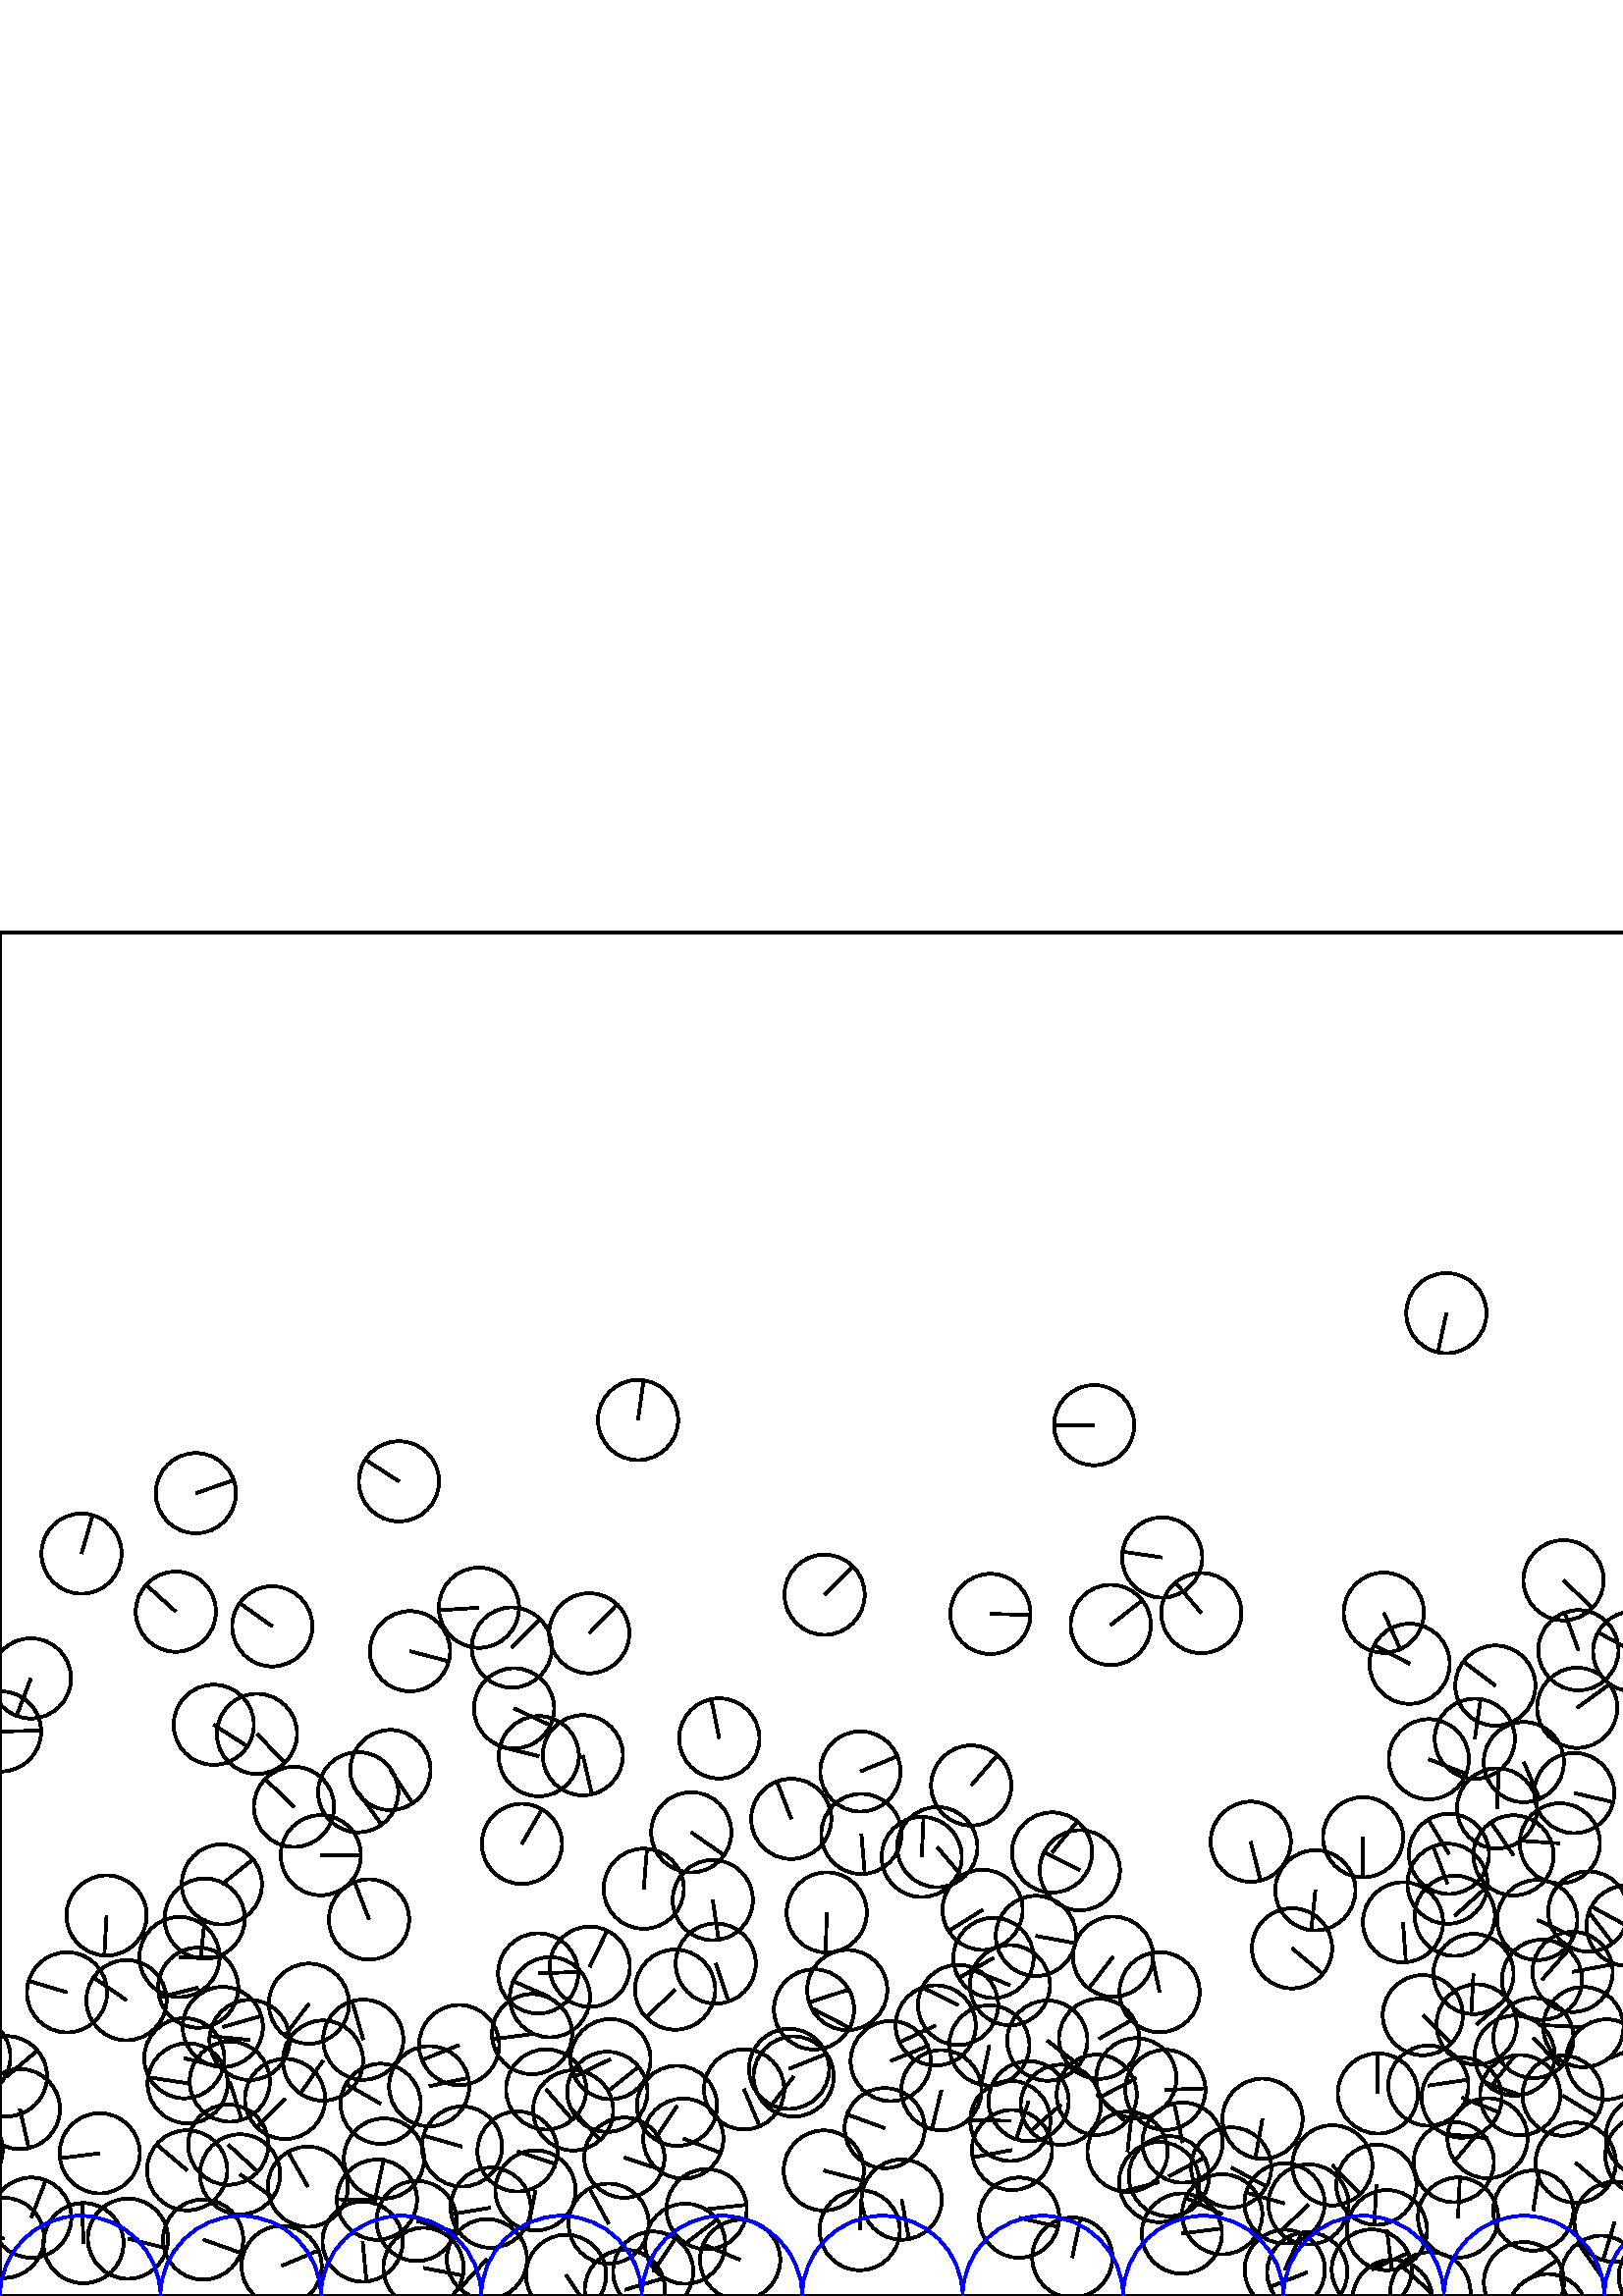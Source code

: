 %%!PS-Adobe-3.0 EPSF-3.0
%%Document-Fonts: Times-Roman
%%Pages: 1
%%BoundingBox:     0   -1 2941  501
%%LanguageLevel: 1
%%EndComments
%%BeginProlog
%%EndProlog
     0.000     0.000     0.000 setrgbcolor
%% Page:     1    1
save
  1992.629    55.293    14.706  0   360  arc
  1992.629    55.293 moveto
    -1.184    14.658 rlineto
 stroke
   482.287   148.784    14.706  0   360  arc
   482.287   148.784 moveto
    -1.518   -14.627 rlineto
 stroke
   533.050    49.105    14.706  0   360  arc
   533.050    49.105 moveto
     9.393    11.315 rlineto
 stroke
   -13.688    53.566    14.706  0   360  arc
   -13.688    53.566 moveto
    -6.718    13.082 rlineto
 stroke
  2927.488    53.566    14.706  0   360  arc
  2927.488    53.566 moveto
    -6.718    13.082 rlineto
 stroke
  2229.118   108.284    14.706  0   360  arc
  2229.118   108.284 moveto
    11.643     8.983 rlineto
 stroke
  2431.510    30.063    14.706  0   360  arc
  2431.510    30.063 moveto
    -5.498   -13.640 rlineto
 stroke
  1348.695   160.359    14.706  0   360  arc
  1348.695   160.359 moveto
     9.457   -11.262 rlineto
 stroke
  1470.792   -11.221    14.706  0   360  arc
  1470.792   -11.221 moveto
    14.614    -1.644 rlineto
 stroke
  1798.585   153.936    14.706  0   360  arc
  1798.585   153.936 moveto
    10.915     9.855 rlineto
 stroke
  2464.197    14.356    14.706  0   360  arc
  2464.197    14.356 moveto
     4.329   -14.054 rlineto
 stroke
  2303.262   120.562    14.706  0   360  arc
  2303.262   120.562 moveto
     0.824   -14.683 rlineto
 stroke
  1405.289    14.272    14.706  0   360  arc
  1405.289    14.272 moveto
   -12.168    -8.259 rlineto
 stroke
   521.685   102.995    14.706  0   360  arc
   521.685   102.995 moveto
    10.395   -10.403 rlineto
 stroke
  2536.099   430.256    14.706  0   360  arc
  2536.099   430.256 moveto
     0.554    14.695 rlineto
 stroke
  1393.075    36.492    14.706  0   360  arc
  1393.075    36.492 moveto
   -14.063    -4.301 rlineto
 stroke
   807.643   125.115    14.706  0   360  arc
   807.643   125.115 moveto
   -12.973    -6.925 rlineto
 stroke
  1086.293    11.812    14.706  0   360  arc
  1086.293    11.812 moveto
    -9.789    10.974 rlineto
 stroke
   216.056   243.043    14.706  0   360  arc
   216.056   243.043 moveto
    10.198    10.596 rlineto
 stroke
  1358.537    46.463    14.706  0   360  arc
  1358.537    46.463 moveto
   -14.696     0.545 rlineto
 stroke
  1785.746    16.213    14.706  0   360  arc
  1785.746    16.213 moveto
     8.932   -11.683 rlineto
 stroke
  2660.573    38.012    14.706  0   360  arc
  2660.573    38.012 moveto
     7.616   -12.580 rlineto
 stroke
  2340.650   110.065    14.706  0   360  arc
  2340.650   110.065 moveto
    14.572     1.979 rlineto
 stroke
   752.541    37.057    14.706  0   360  arc
   752.541    37.057 moveto
     8.381   -12.084 rlineto
 stroke
  1626.014    41.055    14.706  0   360  arc
  1626.014    41.055 moveto
    -2.315    14.523 rlineto
 stroke
  1161.834    43.375    14.706  0   360  arc
  1161.834    43.375 moveto
    -2.628   -14.469 rlineto
 stroke
  2093.458    69.098    14.706  0   360  arc
  2093.458    69.098 moveto
     4.343   -14.050 rlineto
 stroke
  2048.021    44.447    14.706  0   360  arc
  2048.021    44.447 moveto
   -13.249    -6.382 rlineto
 stroke
  2205.036    60.544    14.706  0   360  arc
  2205.036    60.544 moveto
    -9.316   -11.378 rlineto
 stroke
  1032.117   114.632    14.706  0   360  arc
  1032.117   114.632 moveto
    -7.315    12.758 rlineto
 stroke
  1109.145   201.604    14.706  0   360  arc
  1109.145   201.604 moveto
    11.627    -9.004 rlineto
 stroke
   360.269   141.631    14.706  0   360  arc
   360.269   141.631 moveto
   -12.462    -7.807 rlineto
 stroke
  2067.547   144.009    14.706  0   360  arc
  2067.547   144.009 moveto
   -10.677    10.113 rlineto
 stroke
   188.485   215.508    14.706  0   360  arc
   188.485   215.508 moveto
    13.324    -6.223 rlineto
 stroke
  1434.918    58.092    14.706  0   360  arc
  1434.918    58.092 moveto
    13.168     6.547 rlineto
 stroke
  1598.811    47.618    14.706  0   360  arc
  1598.811    47.618 moveto
    -4.489    14.004 rlineto
 stroke
  1302.942    19.099    14.706  0   360  arc
  1302.942    19.099 moveto
    12.037     8.449 rlineto
 stroke
  2299.488    61.065    14.706  0   360  arc
  2299.488    61.065 moveto
   -14.624     1.547 rlineto
 stroke
   824.255    76.624    14.706  0   360  arc
   824.255    76.624 moveto
     7.509   -12.645 rlineto
 stroke
   540.742   204.357    14.706  0   360  arc
   540.742   204.357 moveto
     2.145    14.549 rlineto
 stroke
   251.213    19.167    14.706  0   360  arc
   251.213    19.167 moveto
    11.710     8.895 rlineto
 stroke
  2130.303   144.418    14.706  0   360  arc
  2130.303   144.418 moveto
     9.114   -11.541 rlineto
 stroke
   514.407   137.060    14.706  0   360  arc
   514.407   137.060 moveto
     1.078   -14.666 rlineto
 stroke
  2477.011    78.072    14.706  0   360  arc
  2477.011    78.072 moveto
    -5.489    13.643 rlineto
 stroke
   197.332   118.309    14.706  0   360  arc
   197.332   118.309 moveto
    14.696     0.538 rlineto
 stroke
  1720.786   216.961    14.706  0   360  arc
  1720.786   216.961 moveto
    -2.455   -14.499 rlineto
 stroke
  2116.385   172.863    14.706  0   360  arc
  2116.385   172.863 moveto
    14.605    -1.720 rlineto
 stroke
   712.533     8.916    14.706  0   360  arc
   712.533     8.916 moveto
    -7.997   -12.342 rlineto
 stroke
  1674.777    54.254    14.706  0   360  arc
  1674.777    54.254 moveto
   -12.952    -6.965 rlineto
 stroke
   651.740    81.111    14.706  0   360  arc
   651.740    81.111 moveto
   -14.024     4.426 rlineto
 stroke
  1369.555    80.625    14.706  0   360  arc
  1369.555    80.625 moveto
   -11.304     9.406 rlineto
 stroke
   531.263   162.150    14.706  0   360  arc
   531.263   162.150 moveto
    -7.576    12.604 rlineto
 stroke
   781.964   257.522    14.706  0   360  arc
   781.964   257.522 moveto
   -11.097    -9.649 rlineto
 stroke
  2107.133    35.468    14.706  0   360  arc
  2107.133    35.468 moveto
    11.149    -9.589 rlineto
 stroke
   859.330    77.037    14.706  0   360  arc
   859.330    77.037 moveto
     8.154   -12.238 rlineto
 stroke
  1319.607   129.504    14.706  0   360  arc
  1319.607   129.504 moveto
    -0.796    14.684 rlineto
 stroke
   700.796   191.570    14.706  0   360  arc
   700.796   191.570 moveto
   -14.437    -2.799 rlineto
 stroke
   722.838   190.808    14.706  0   360  arc
   722.838   190.808 moveto
    12.842    -7.165 rlineto
 stroke
  2069.148   192.091    14.706  0   360  arc
  2069.148   192.091 moveto
    14.189    -3.866 rlineto
 stroke
  1468.175    38.504    14.706  0   360  arc
  1468.175    38.504 moveto
   -14.101    -4.173 rlineto
 stroke
  2057.765    89.176    14.706  0   360  arc
  2057.765    89.176 moveto
   -12.558    -7.653 rlineto
 stroke
  1828.637   258.742    14.706  0   360  arc
  1828.637   258.742 moveto
    11.961     8.555 rlineto
 stroke
  1331.462    62.807    14.706  0   360  arc
  1331.462    62.807 moveto
   -13.193     6.497 rlineto
 stroke
  1754.244   115.465    14.706  0   360  arc
  1754.244   115.465 moveto
     2.110   -14.554 rlineto
 stroke
   645.794    14.496    14.706  0   360  arc
   645.794    14.496 moveto
    11.839    -8.724 rlineto
 stroke
   603.531    58.535    14.706  0   360  arc
   603.531    58.535 moveto
     8.640   -11.900 rlineto
 stroke
  1723.965    16.876    14.706  0   360  arc
  1723.965    16.876 moveto
     9.018    11.616 rlineto
 stroke
   678.950   359.295    14.706  0   360  arc
   678.950   359.295 moveto
    -4.824   -13.892 rlineto
 stroke
  2600.510   157.578    14.706  0   360  arc
  2600.510   157.578 moveto
    11.049     9.704 rlineto
 stroke
   797.414    35.911    14.706  0   360  arc
   797.414    35.911 moveto
     0.097   -14.706 rlineto
 stroke
  2033.841    71.307    14.706  0   360  arc
  2033.841    71.307 moveto
    -0.667    14.691 rlineto
 stroke
   870.850   163.554    14.706  0   360  arc
   870.850   163.554 moveto
    -2.080    14.558 rlineto
 stroke
  2869.560    12.540    14.706  0   360  arc
  2869.560    12.540 moveto
   -14.605     1.716 rlineto
 stroke
   703.210    67.287    14.706  0   360  arc
   703.210    67.287 moveto
    -5.426    13.668 rlineto
 stroke
  1435.856   167.858    14.706  0   360  arc
  1435.856   167.858 moveto
    12.164     8.264 rlineto
 stroke
  1038.389   154.629    14.706  0   360  arc
  1038.389   154.629 moveto
     9.663   -11.085 rlineto
 stroke
  1596.932    86.483    14.706  0   360  arc
  1596.932    86.483 moveto
    -3.531    14.276 rlineto
 stroke
  2048.610   143.432    14.706  0   360  arc
  2048.610   143.432 moveto
   -13.162    -6.560 rlineto
 stroke
   596.394   135.842    14.706  0   360  arc
   596.394   135.842 moveto
   -12.921     7.023 rlineto
 stroke
  1714.628    77.280    14.706  0   360  arc
  1714.628    77.280 moveto
   -10.983     9.780 rlineto
 stroke
  2115.060   102.482    14.706  0   360  arc
  2115.060   102.482 moveto
    14.364     3.151 rlineto
 stroke
   900.684   139.614    14.706  0   360  arc
   900.684   139.614 moveto
    -5.957   -13.445 rlineto
 stroke
  1684.971    80.600    14.706  0   360  arc
  1684.971    80.600 moveto
    14.706    -0.070 rlineto
 stroke
  2311.802    91.079    14.706  0   360  arc
  2311.802    91.079 moveto
    -4.440    14.019 rlineto
 stroke
  2308.162    38.862    14.706  0   360  arc
  2308.162    38.862 moveto
    14.696     0.548 rlineto
 stroke
   222.683    74.895    14.706  0   360  arc
   222.683    74.895 moveto
    11.484     9.185 rlineto
 stroke
  2518.062   132.575    14.706  0   360  arc
  2518.062   132.575 moveto
    -5.175    13.765 rlineto
 stroke
  2334.381    58.834    14.706  0   360  arc
  2334.381    58.834 moveto
     0.221    14.704 rlineto
 stroke
  1110.391    16.393    14.706  0   360  arc
  1110.391    16.393 moveto
    14.520     2.333 rlineto
 stroke
  2254.145   170.144    14.706  0   360  arc
  2254.145   170.144 moveto
   -14.641    -1.385 rlineto
 stroke
  1031.587    49.769    14.706  0   360  arc
  1031.587    49.769 moveto
    11.750    -8.843 rlineto
 stroke
  1967.497    91.658    14.706  0   360  arc
  1967.497    91.658 moveto
   -14.644    -1.352 rlineto
 stroke
   210.143    68.069    14.706  0   360  arc
   210.143    68.069 moveto
     9.886   -10.887 rlineto
 stroke
  2637.998    27.414    14.706  0   360  arc
  2637.998    27.414 moveto
     3.599   -14.259 rlineto
 stroke
   401.170   319.386    14.706  0   360  arc
   401.170   319.386 moveto
   -14.706    -0.050 rlineto
 stroke
   433.580    56.257    14.706  0   360  arc
   433.580    56.257 moveto
    -3.069    14.382 rlineto
 stroke
  1367.103    98.024    14.706  0   360  arc
  1367.103    98.024 moveto
    13.201    -6.480 rlineto
 stroke
  1780.199   114.603    14.706  0   360  arc
  1780.199   114.603 moveto
    13.558     5.696 rlineto
 stroke
  1143.205    68.091    14.706  0   360  arc
  1143.205    68.091 moveto
   -11.454    -9.223 rlineto
 stroke
  2154.306    31.862    14.706  0   360  arc
  2154.306    31.862 moveto
   -14.566     2.020 rlineto
 stroke
  1204.546   172.773    14.706  0   360  arc
  1204.546   172.773 moveto
   -14.466    -2.643 rlineto
 stroke
   702.578    46.549    14.706  0   360  arc
   702.578    46.549 moveto
     7.088   -12.885 rlineto
 stroke
   582.364   141.003    14.706  0   360  arc
   582.364   141.003 moveto
     8.979   -11.646 rlineto
 stroke
  2182.357    43.100    14.706  0   360  arc
  2182.357    43.100 moveto
    14.547    -2.158 rlineto
 stroke
  1636.249    27.005    14.706  0   360  arc
  1636.249    27.005 moveto
     0.950   -14.675 rlineto
 stroke
   751.687    58.373    14.706  0   360  arc
   751.687    58.373 moveto
    -5.658    13.574 rlineto
 stroke
   774.429   109.850    14.706  0   360  arc
   774.429   109.850 moveto
    14.619     1.599 rlineto
 stroke
  2404.652   117.096    14.706  0   360  arc
  2404.652   117.096 moveto
   -11.214    -9.514 rlineto
 stroke
  1931.050   256.273    14.706  0   360  arc
  1931.050   256.273 moveto
    -5.470   -13.651 rlineto
 stroke
   337.952   161.019    14.706  0   360  arc
   337.952   161.019 moveto
     0.689    14.690 rlineto
 stroke
   535.930    72.753    14.706  0   360  arc
   535.930    72.753 moveto
    13.685    -5.383 rlineto
 stroke
   836.205   219.678    14.706  0   360  arc
   836.205   219.678 moveto
     9.168    11.498 rlineto
 stroke
  1671.442   160.559    14.706  0   360  arc
  1671.442   160.559 moveto
     6.472    13.205 rlineto
 stroke
  2118.740    16.086    14.706  0   360  arc
  2118.740    16.086 moveto
    -3.803   -14.206 rlineto
 stroke
  1893.058   114.680    14.706  0   360  arc
  1893.058   114.680 moveto
   -14.706     0.044 rlineto
 stroke
   139.580    70.481    14.706  0   360  arc
   139.580    70.481 moveto
   -12.769     7.294 rlineto
 stroke
  2801.840    23.579    14.706  0   360  arc
  2801.840    23.579 moveto
    -7.059    12.901 rlineto
 stroke
   112.870    40.078    14.706  0   360  arc
   112.870    40.078 moveto
    -7.259    12.789 rlineto
 stroke
   632.621   328.122    14.706  0   360  arc
   632.621   328.122 moveto
     2.485    14.494 rlineto
 stroke
   872.674   253.451    14.706  0   360  arc
   872.674   253.451 moveto
     2.701   -14.456 rlineto
 stroke
  2353.910   166.593    14.706  0   360  arc
  2353.910   166.593 moveto
     3.929    14.171 rlineto
 stroke
  1217.478    98.795    14.706  0   360  arc
  1217.478    98.795 moveto
    -1.110    14.664 rlineto
 stroke
   659.631    48.181    14.706  0   360  arc
   659.631    48.181 moveto
    -6.785    13.047 rlineto
 stroke
   259.091    31.832    14.706  0   360  arc
   259.091    31.832 moveto
    14.616     1.626 rlineto
 stroke
  1279.712   213.447    14.706  0   360  arc
  1279.712   213.447 moveto
    -6.995   -12.936 rlineto
 stroke
   565.377   115.995    14.706  0   360  arc
   565.377   115.995 moveto
     9.745    11.014 rlineto
 stroke
  1320.247   110.101    14.706  0   360  arc
  1320.247   110.101 moveto
   -14.619    -1.600 rlineto
 stroke
  1765.257   118.432    14.706  0   360  arc
  1765.257   118.432 moveto
    12.173    -8.251 rlineto
 stroke
   315.832   169.462    14.706  0   360  arc
   315.832   169.462 moveto
     1.234   -14.654 rlineto
 stroke
   133.192    94.005    14.706  0   360  arc
   133.192    94.005 moveto
    -4.111    14.120 rlineto
 stroke
  1869.731    17.428    14.706  0   360  arc
  1869.731    17.428 moveto
    14.375    -3.102 rlineto
 stroke
  2592.346    43.779    14.706  0   360  arc
  2592.346    43.779 moveto
   -11.643     8.983 rlineto
 stroke
  2148.866    96.877    14.706  0   360  arc
  2148.866    96.877 moveto
    10.692    10.097 rlineto
 stroke
  2171.421   126.799    14.706  0   360  arc
  2171.421   126.799 moveto
    14.320     3.347 rlineto
 stroke
  2844.210   116.260    14.706  0   360  arc
  2844.210   116.260 moveto
    -5.804    13.512 rlineto
 stroke
  2227.660    42.133    14.706  0   360  arc
  2227.660    42.133 moveto
     8.318    12.127 rlineto
 stroke
  1002.899    95.742    14.706  0   360  arc
  1002.899    95.742 moveto
     4.521   -13.994 rlineto
 stroke
   179.919    32.377    14.706  0   360  arc
   179.919    32.377 moveto
   -14.510    -2.392 rlineto
 stroke
  2101.738   244.156    14.706  0   360  arc
  2101.738   244.156 moveto
    -8.290   -12.147 rlineto
 stroke
  1393.369    49.210    14.706  0   360  arc
  1393.369    49.210 moveto
    12.148    -8.289 rlineto
 stroke
  2163.541     9.718    14.706  0   360  arc
  2163.541     9.718 moveto
     6.570    13.157 rlineto
 stroke
   951.488    39.134    14.706  0   360  arc
   951.488    39.134 moveto
   -12.686     7.438 rlineto
 stroke
  1685.796    93.069    14.706  0   360  arc
  1685.796    93.069 moveto
     7.386    12.717 rlineto
 stroke
  2495.937   169.213    14.706  0   360  arc
  2495.937   169.213 moveto
     1.179   -14.659 rlineto
 stroke
  2745.564    33.999    14.706  0   360  arc
  2745.564    33.999 moveto
   -13.920     4.744 rlineto
 stroke
   786.123    15.268    14.706  0   360  arc
   786.123    15.268 moveto
    14.115     4.125 rlineto
 stroke
   343.658   164.607    14.706  0   360  arc
   343.658   164.607 moveto
     9.536   -11.195 rlineto
 stroke
   385.742   162.651    14.706  0   360  arc
   385.742   162.651 moveto
     9.263    11.422 rlineto
 stroke
   155.294    10.322    14.706  0   360  arc
   155.294    10.322 moveto
    14.431    -2.831 rlineto
 stroke
  1361.173    68.561    14.706  0   360  arc
  1361.173    68.561 moveto
     6.550   -13.166 rlineto
 stroke
   789.490   246.784    14.706  0   360  arc
   789.490   246.784 moveto
    11.852    -8.705 rlineto
 stroke
   440.468   250.458    14.706  0   360  arc
   440.468   250.458 moveto
    -9.485    11.238 rlineto
 stroke
   195.071    96.040    14.706  0   360  arc
   195.071    96.040 moveto
   -14.586    -1.874 rlineto
 stroke
   462.906    64.998    14.706  0   360  arc
   462.906    64.998 moveto
    -2.644   -14.466 rlineto
 stroke
   587.119     7.402    14.706  0   360  arc
   587.119     7.402 moveto
    -8.512    11.992 rlineto
 stroke
  2910.768   117.413    14.706  0   360  arc
  2910.768   117.413 moveto
     3.295    14.332 rlineto
 stroke
  2190.067   109.904    14.706  0   360  arc
  2190.067   109.904 moveto
    14.553     2.115 rlineto
 stroke
  2463.506    41.248    14.706  0   360  arc
  2463.506    41.248 moveto
    -9.150    11.513 rlineto
 stroke
  2615.012   176.249    14.706  0   360  arc
  2615.012   176.249 moveto
     6.990   -12.939 rlineto
 stroke
  1954.724    14.836    14.706  0   360  arc
  1954.724    14.836 moveto
    -6.351    13.264 rlineto
 stroke
   950.776    69.563    14.706  0   360  arc
   950.776    69.563 moveto
    -9.998    10.784 rlineto
 stroke
   742.262   151.527    14.706  0   360  arc
   742.262   151.527 moveto
   -13.737     5.250 rlineto
 stroke
   548.273   223.859    14.706  0   360  arc
   548.273   223.859 moveto
   -11.766     8.821 rlineto
 stroke
   684.331    69.720    14.706  0   360  arc
   684.331    69.720 moveto
    -2.176   -14.544 rlineto
 stroke
  1702.251   150.971    14.706  0   360  arc
  1702.251   150.971 moveto
     5.192    13.759 rlineto
 stroke
   746.268    16.720    14.706  0   360  arc
   746.268    16.720 moveto
    11.463    -9.212 rlineto
 stroke
  1440.518    63.805    14.706  0   360  arc
  1440.518    63.805 moveto
   -12.650     7.499 rlineto
 stroke
   370.276   113.996    14.706  0   360  arc
   370.276   113.996 moveto
   -13.633     5.514 rlineto
 stroke
   104.527    72.275    14.706  0   360  arc
   104.527    72.275 moveto
   -10.455   -10.342 rlineto
 stroke
  2603.780     2.440    14.706  0   360  arc
  2603.780     2.440 moveto
    -5.527    13.628 rlineto
 stroke
  1927.809    18.557    14.706  0   360  arc
  1927.809    18.557 moveto
   -11.568    -9.080 rlineto
 stroke
  1605.561    20.814    14.706  0   360  arc
  1605.561    20.814 moveto
     2.389   -14.511 rlineto
 stroke
    81.327   150.937    14.706  0   360  arc
    81.327   150.937 moveto
    11.453     9.225 rlineto
 stroke
  1216.208    27.188    14.706  0   360  arc
  1216.208    27.188 moveto
    12.024    -8.467 rlineto
 stroke
  1484.992    52.146    14.706  0   360  arc
  1484.992    52.146 moveto
   -13.150     6.583 rlineto
 stroke
   727.594   142.509    14.706  0   360  arc
   727.594   142.509 moveto
    -2.855    14.426 rlineto
 stroke
  2942.640    21.317    14.706  0   360  arc
  2942.640    21.317 moveto
   -14.626    -1.531 rlineto
 stroke
     1.463    21.317    14.706  0   360  arc
     1.463    21.317 moveto
   -14.626    -1.531 rlineto
 stroke
   540.258   118.102    14.706  0   360  arc
   540.258   118.102 moveto
    -0.833   -14.682 rlineto
 stroke
  2387.550    36.566    14.706  0   360  arc
  2387.550    36.566 moveto
   -12.785    -7.268 rlineto
 stroke
  2828.022    12.970    14.706  0   360  arc
  2828.022    12.970 moveto
     9.608    11.133 rlineto
 stroke
   835.271    35.476    14.706  0   360  arc
   835.271    35.476 moveto
   -14.702     0.318 rlineto
 stroke
  2140.373    60.402    14.706  0   360  arc
  2140.373    60.402 moveto
   -11.263     9.455 rlineto
 stroke
  1443.932    -1.093    14.706  0   360  arc
  1443.932    -1.093 moveto
   -13.390    -6.081 rlineto
 stroke
  2142.519    14.785    14.706  0   360  arc
  2142.519    14.785 moveto
     5.785    13.520 rlineto
 stroke
  2850.298   152.104    14.706  0   360  arc
  2850.298   152.104 moveto
   -11.632     8.997 rlineto
 stroke
  2350.720    53.407    14.706  0   360  arc
  2350.720    53.407 moveto
   -12.965     6.940 rlineto
 stroke
  1383.228   167.323    14.706  0   360  arc
  1383.228   167.323 moveto
   -12.969     6.933 rlineto
 stroke
  2512.568   162.499    14.706  0   360  arc
  2512.568   162.499 moveto
    13.720    -5.294 rlineto
 stroke
  1466.644    31.801    14.706  0   360  arc
  1466.644    31.801 moveto
     2.070    14.559 rlineto
 stroke
   534.603    28.764    14.706  0   360  arc
   534.603    28.764 moveto
     0.667    14.691 rlineto
 stroke
  1853.428    77.173    14.706  0   360  arc
  1853.428    77.173 moveto
    14.139     4.044 rlineto
 stroke
  1154.794    92.679    14.706  0   360  arc
  1154.794    92.679 moveto
    -2.807   -14.435 rlineto
 stroke
  2952.501   226.506    14.706  0   360  arc
  2952.501   226.506 moveto
    -5.244   -13.739 rlineto
 stroke
    11.324   226.506    14.706  0   360  arc
    11.324   226.506 moveto
    -5.244   -13.739 rlineto
 stroke
   603.296    51.506    14.706  0   360  arc
   603.296    51.506 moveto
     2.650    14.465 rlineto
 stroke
  2085.102   226.281    14.706  0   360  arc
  2085.102   226.281 moveto
    12.401     7.904 rlineto
 stroke
    83.696    55.496    14.706  0   360  arc
    83.696    55.496 moveto
    10.835    -9.943 rlineto
 stroke
  2492.995    44.029    14.706  0   360  arc
  2492.995    44.029 moveto
    -9.349    11.352 rlineto
 stroke
  1289.773   151.405    14.706  0   360  arc
  1289.773   151.405 moveto
     8.685    11.867 rlineto
 stroke
   138.193    35.316    14.706  0   360  arc
   138.193    35.316 moveto
   -14.705     0.117 rlineto
 stroke
   886.965    21.700    14.706  0   360  arc
   886.965    21.700 moveto
    -5.192    13.759 rlineto
 stroke
   573.275   262.509    14.706  0   360  arc
   573.275   262.509 moveto
    10.556   -10.238 rlineto
 stroke
   635.172   131.836    14.706  0   360  arc
   635.172   131.836 moveto
   -14.680    -0.864 rlineto
 stroke
  2739.829    80.759    14.706  0   360  arc
  2739.829    80.759 moveto
   -14.623     1.563 rlineto
 stroke
  1345.567    45.603    14.706  0   360  arc
  1345.567    45.603 moveto
   -12.947     6.974 rlineto
 stroke
  2096.917    16.724    14.706  0   360  arc
  2096.917    16.724 moveto
     6.178    13.345 rlineto
 stroke
  2638.848   132.144    14.706  0   360  arc
  2638.848   132.144 moveto
    14.356     3.189 rlineto
 stroke
  2743.955    17.761    14.706  0   360  arc
  2743.955    17.761 moveto
    10.776   -10.007 rlineto
 stroke
  1929.824   287.023    14.706  0   360  arc
  1929.824   287.023 moveto
    13.883     4.850 rlineto
 stroke
  1238.882   118.002    14.706  0   360  arc
  1238.882   118.002 moveto
    13.042    -6.795 rlineto
 stroke
  1655.760   219.023    14.706  0   360  arc
  1655.760   219.023 moveto
    -3.074   -14.381 rlineto
 stroke
  2342.545    41.201    14.706  0   360  arc
  2342.545    41.201 moveto
     5.113    13.789 rlineto
 stroke
  1854.625   153.328    14.706  0   360  arc
  1854.625   153.328 moveto
    -9.503   -11.223 rlineto
 stroke
  2001.142   163.342    14.706  0   360  arc
  2001.142   163.342 moveto
     8.817   -11.769 rlineto
 stroke
  1470.479   146.164    14.706  0   360  arc
  1470.479   146.164 moveto
    14.697    -0.521 rlineto
 stroke
   774.143   143.503    14.706  0   360  arc
   774.143   143.503 moveto
     0.947    14.675 rlineto
 stroke
    46.368   108.483    14.706  0   360  arc
    46.368   108.483 moveto
   -12.117     8.334 rlineto
 stroke
  2669.276   116.531    14.706  0   360  arc
  2669.276   116.531 moveto
   -13.440    -5.970 rlineto
 stroke
  2168.906   104.660    14.706  0   360  arc
  2168.906   104.660 moveto
    -2.746    14.447 rlineto
 stroke
   684.898    84.037    14.706  0   360  arc
   684.898    84.037 moveto
     7.263    12.787 rlineto
 stroke
  2918.344   148.957    14.706  0   360  arc
  2918.344   148.957 moveto
   -14.174     3.918 rlineto
 stroke
  1436.089   184.360    14.706  0   360  arc
  1436.089   184.360 moveto
   -14.299    -3.436 rlineto
 stroke
  1920.410   164.992    14.706  0   360  arc
  1920.410   164.992 moveto
    14.657     1.193 rlineto
 stroke
  2044.538    17.189    14.706  0   360  arc
  2044.538    17.189 moveto
   -12.637     7.520 rlineto
 stroke
  2299.487    86.678    14.706  0   360  arc
  2299.487    86.678 moveto
    14.705     0.198 rlineto
 stroke
   993.669   129.161    14.706  0   360  arc
   993.669   129.161 moveto
     9.120   -11.536 rlineto
 stroke
  1048.334    75.616    14.706  0   360  arc
  1048.334    75.616 moveto
    14.194     3.845 rlineto
 stroke
  2061.763    58.331    14.706  0   360  arc
  2061.763    58.331 moveto
     6.335   -13.271 rlineto
 stroke
  1386.741   102.488    14.706  0   360  arc
  1386.741   102.488 moveto
    -3.908   -14.177 rlineto
 stroke
  2698.416    12.850    14.706  0   360  arc
  2698.416    12.850 moveto
   -13.253     6.372 rlineto
 stroke
  2338.557   103.313    14.706  0   360  arc
  2338.557   103.313 moveto
     2.538   -14.485 rlineto
 stroke
  1119.741    71.800    14.706  0   360  arc
  1119.741    71.800 moveto
    -1.301   -14.648 rlineto
 stroke
  2769.790   119.295    14.706  0   360  arc
  2769.790   119.295 moveto
    13.453     5.939 rlineto
 stroke
   562.178    31.323    14.706  0   360  arc
   562.178    31.323 moveto
     2.234    14.535 rlineto
 stroke
   508.528    24.165    14.706  0   360  arc
   508.528    24.165 moveto
     1.772   -14.599 rlineto
 stroke
  1012.903    62.807    14.706  0   360  arc
  1012.903    62.807 moveto
    -2.144   -14.549 rlineto
 stroke
   670.561   266.188    14.706  0   360  arc
   670.561   266.188 moveto
    11.968     8.546 rlineto
 stroke
  1204.481    46.246    14.706  0   360  arc
  1204.481    46.246 moveto
     3.549    14.271 rlineto
 stroke
   598.821   236.373    14.706  0   360  arc
   598.821   236.373 moveto
   -12.922     7.021 rlineto
 stroke
  2952.642    28.733    14.706  0   360  arc
  2952.642    28.733 moveto
     5.311    13.713 rlineto
 stroke
    11.465    28.733    14.706  0   360  arc
    11.465    28.733 moveto
     5.311    13.713 rlineto
 stroke
   146.275   298.770    14.706  0   360  arc
   146.275   298.770 moveto
   -12.353     7.979 rlineto
 stroke
   920.615   135.987    14.706  0   360  arc
   920.615   135.987 moveto
    -2.624    14.470 rlineto
 stroke
  1629.504   111.610    14.706  0   360  arc
  1629.504   111.610 moveto
     7.647   -12.561 rlineto
 stroke
   750.944   121.584    14.706  0   360  arc
   750.944   121.584 moveto
     8.615   -11.918 rlineto
 stroke
  2845.732    39.752    14.706  0   360  arc
  2845.732    39.752 moveto
     8.191    12.214 rlineto
 stroke
   530.744   151.175    14.706  0   360  arc
   530.744   151.175 moveto
    -5.301    13.717 rlineto
 stroke
  2455.343   153.475    14.706  0   360  arc
  2455.343   153.475 moveto
    14.642     1.369 rlineto
 stroke
  2012.875    66.063    14.706  0   360  arc
  2012.875    66.063 moveto
    -2.068    14.560 rlineto
 stroke
  1122.209   147.726    14.706  0   360  arc
  1122.209   147.726 moveto
    14.705    -0.178 rlineto
 stroke
  2438.713    52.630    14.706  0   360  arc
  2438.713    52.630 moveto
   -13.027     6.824 rlineto
 stroke
   763.937   137.848    14.706  0   360  arc
   763.937   137.848 moveto
     7.276    12.780 rlineto
 stroke
  1831.777   177.030    14.706  0   360  arc
  1831.777   177.030 moveto
    13.741     5.240 rlineto
 stroke
  1975.740    87.539    14.706  0   360  arc
  1975.740    87.539 moveto
     4.564    13.980 rlineto
 stroke
  1526.273   144.278    14.706  0   360  arc
  1526.273   144.278 moveto
    -7.570    12.608 rlineto
 stroke
  2454.272   327.644    14.706  0   360  arc
  2454.272   327.644 moveto
    -8.058    12.302 rlineto
 stroke
  2791.728    43.598    14.706  0   360  arc
  2791.728    43.598 moveto
   -11.766    -8.821 rlineto
 stroke
   433.326    22.899    14.706  0   360  arc
   433.326    22.899 moveto
    14.585     1.878 rlineto
 stroke
    30.614    19.371    14.706  0   360  arc
    30.614    19.371 moveto
    -0.535    14.696 rlineto
 stroke
  1340.721     1.465    14.706  0   360  arc
  1340.721     1.465 moveto
     3.483    14.288 rlineto
 stroke
   681.012    65.169    14.706  0   360  arc
   681.012    65.169 moveto
     6.737    13.072 rlineto
 stroke
  2718.161    59.166    14.706  0   360  arc
  2718.161    59.166 moveto
    -5.351   -13.698 rlineto
 stroke
  2293.105   121.003    14.706  0   360  arc
  2293.105   121.003 moveto
     8.871    11.729 rlineto
 stroke
  2147.819   114.701    14.706  0   360  arc
  2147.819   114.701 moveto
   -12.747     7.333 rlineto
 stroke
  2288.844    27.616    14.706  0   360  arc
  2288.844    27.616 moveto
     6.717   -13.082 rlineto
 stroke
   773.611    38.010    14.706  0   360  arc
   773.611    38.010 moveto
    -2.827    14.432 rlineto
 stroke
  2506.535    93.457    14.706  0   360  arc
  2506.535    93.457 moveto
     3.471   -14.290 rlineto
 stroke
  2597.472    65.210    14.706  0   360  arc
  2597.472    65.210 moveto
    12.588     7.602 rlineto
 stroke
  1411.844   134.350    14.706  0   360  arc
  1411.844   134.350 moveto
   -12.312    -8.042 rlineto
 stroke
   253.464   170.047    14.706  0   360  arc
   253.464   170.047 moveto
    12.051    -8.428 rlineto
 stroke
  2589.684   311.135    14.706  0   360  arc
  2589.684   311.135 moveto
    -0.758    14.686 rlineto
 stroke
   315.458   192.372    14.706  0   360  arc
   315.458   192.372 moveto
    13.614     5.562 rlineto
 stroke
  1575.562   129.526    14.706  0   360  arc
  1575.562   129.526 moveto
   -13.836    -4.984 rlineto
 stroke
   213.699   198.303    14.706  0   360  arc
   213.699   198.303 moveto
     3.327   -14.325 rlineto
 stroke
  1005.852   240.026    14.706  0   360  arc
  1005.852   240.026 moveto
    14.697     0.501 rlineto
 stroke
  2181.408    55.413    14.706  0   360  arc
  2181.408    55.413 moveto
    14.075    -4.263 rlineto
 stroke
   548.903   178.830    14.706  0   360  arc
   548.903   178.830 moveto
     0.650    14.692 rlineto
 stroke
   207.544     7.750    14.706  0   360  arc
   207.544     7.750 moveto
     8.118   -12.262 rlineto
 stroke
    91.515    93.911    14.706  0   360  arc
    91.515    93.911 moveto
   -14.637     1.425 rlineto
 stroke
  1932.443   137.459    14.706  0   360  arc
  1932.443   137.459 moveto
     3.048    14.387 rlineto
 stroke
  1723.246    25.830    14.706  0   360  arc
  1723.246    25.830 moveto
    10.897    -9.875 rlineto
 stroke
  1888.573    32.530    14.706  0   360  arc
  1888.573    32.530 moveto
   -14.567    -2.016 rlineto
 stroke
  1342.522    25.106    14.706  0   360  arc
  1342.522    25.106 moveto
   -14.700    -0.404 rlineto
 stroke
   470.992    33.956    14.706  0   360  arc
   470.992    33.956 moveto
   -14.164     3.955 rlineto
 stroke
  1659.068    37.599    14.706  0   360  arc
  1659.068    37.599 moveto
    -4.119    14.117 rlineto
 stroke
  1819.992   105.597    14.706  0   360  arc
  1819.992   105.597 moveto
     6.903   -12.985 rlineto
 stroke
  1552.079    39.793    14.706  0   360  arc
  1552.079    39.793 moveto
     4.661   -13.948 rlineto
 stroke
   822.499   161.664    14.706  0   360  arc
   822.499   161.664 moveto
     2.953   -14.406 rlineto
 stroke
  2246.820   153.438    14.706  0   360  arc
  2246.820   153.438 moveto
    14.526    -2.294 rlineto
 stroke
   197.562   197.980    14.706  0   360  arc
   197.562   197.980 moveto
   -14.263     3.580 rlineto
 stroke
   904.414   182.020    14.706  0   360  arc
   904.414   182.020 moveto
     6.827    13.025 rlineto
 stroke
  1722.869    38.326    14.706  0   360  arc
  1722.869    38.326 moveto
    14.588     1.858 rlineto
 stroke
   702.834   247.791    14.706  0   360  arc
   702.834   247.791 moveto
    -1.232   -14.654 rlineto
 stroke
    29.897   272.264    14.706  0   360  arc
    29.897   272.264 moveto
     4.081    14.128 rlineto
 stroke
  2012.681   224.592    14.706  0   360  arc
  2012.681   224.592 moveto
    -6.866    13.005 rlineto
 stroke
  1961.250    77.248    14.706  0   360  arc
  1961.250    77.248 moveto
   -14.674    -0.973 rlineto
 stroke
   742.475    64.940    14.706  0   360  arc
   742.475    64.940 moveto
   -14.677     0.924 rlineto
 stroke
    64.469   250.974    14.706  0   360  arc
    64.469   250.974 moveto
   -10.916     9.854 rlineto
 stroke
   739.736   336.579    14.706  0   360  arc
   739.736   336.579 moveto
   -11.437     9.244 rlineto
 stroke
  2513.310    -5.480    14.706  0   360  arc
  2513.310    -5.480 moveto
   -14.310    -3.388 rlineto
 stroke
  1307.746   131.700    14.706  0   360  arc
  1307.746   131.700 moveto
   -13.972    -4.586 rlineto
 stroke
   383.994    93.672    14.706  0   360  arc
   383.994    93.672 moveto
    11.615    -9.020 rlineto
 stroke
  1140.834   125.467    14.706  0   360  arc
  1140.834   125.467 moveto
   -14.553     2.118 rlineto
 stroke
  2752.963    49.530    14.706  0   360  arc
  2752.963    49.530 moveto
     6.015    13.419 rlineto
 stroke
    46.924    21.025    14.706  0   360  arc
    46.924    21.025 moveto
    14.267    -3.568 rlineto
 stroke
  1128.020    16.257    14.706  0   360  arc
  1128.020    16.257 moveto
    14.161    -3.967 rlineto
 stroke
  1257.851     5.275    14.706  0   360  arc
  1257.851     5.275 moveto
    11.057     9.696 rlineto
 stroke
  2676.478    62.159    14.706  0   360  arc
  2676.478    62.159 moveto
    10.536   -10.260 rlineto
 stroke
   370.444    64.220    14.706  0   360  arc
   370.444    64.220 moveto
   -14.702     0.322 rlineto
 stroke
   505.214    74.268    14.706  0   360  arc
   505.214    74.268 moveto
    -0.057    14.706 rlineto
 stroke
  1101.810   124.107    14.706  0   360  arc
  1101.810   124.107 moveto
     2.989   -14.399 rlineto
 stroke
  1516.552    43.794    14.706  0   360  arc
  1516.552    43.794 moveto
    -4.653    13.951 rlineto
 stroke
   343.074    99.240    14.706  0   360  arc
   343.074    99.240 moveto
   -13.307    -6.259 rlineto
 stroke
  2344.965    14.990    14.706  0   360  arc
  2344.965    14.990 moveto
    13.539     5.740 rlineto
 stroke
  1904.663   247.936    14.706  0   360  arc
  1904.663   247.936 moveto
   -10.262    10.534 rlineto
 stroke
  1209.920    33.933    14.706  0   360  arc
  1209.920    33.933 moveto
    14.646     1.320 rlineto
 stroke
  1657.933   132.029    14.706  0   360  arc
  1657.933   132.029 moveto
    -0.526   -14.696 rlineto
 stroke
   982.441   188.145    14.706  0   360  arc
   982.441   188.145 moveto
    14.685    -0.792 rlineto
 stroke
  1855.076    48.792    14.706  0   360  arc
  1855.076    48.792 moveto
    14.037     4.384 rlineto
 stroke
  1105.138   146.150    14.706  0   360  arc
  1105.138   146.150 moveto
   -13.082     6.717 rlineto
 stroke
   175.610   252.434    14.706  0   360  arc
   175.610   252.434 moveto
   -14.673    -0.980 rlineto
 stroke
  1874.834   249.190    14.706  0   360  arc
  1874.834   249.190 moveto
     2.520    14.488 rlineto
 stroke
  1635.600    54.478    14.706  0   360  arc
  1635.600    54.478 moveto
    10.060    10.727 rlineto
 stroke
  1867.006    92.544    14.706  0   360  arc
  1867.006    92.544 moveto
     3.828    14.199 rlineto
 stroke
  2566.041    71.597    14.706  0   360  arc
  2566.041    71.597 moveto
    13.033     6.813 rlineto
 stroke
  1308.764   244.025    14.706  0   360  arc
  1308.764   244.025 moveto
    13.735    -5.254 rlineto
 stroke
  1187.234    19.113    14.706  0   360  arc
  1187.234    19.113 moveto
    13.395     6.070 rlineto
 stroke
   427.282    75.586    14.706  0   360  arc
   427.282    75.586 moveto
    14.695     0.559 rlineto
 stroke
   947.655   210.956    14.706  0   360  arc
   947.655   210.956 moveto
   -14.662    -1.141 rlineto
 stroke
  1040.469    31.084    14.706  0   360  arc
  1040.469    31.084 moveto
   -14.602    -1.741 rlineto
 stroke
  1098.080   240.560    14.706  0   360  arc
  1098.080   240.560 moveto
     8.116   -12.264 rlineto
 stroke
  1021.044     2.475    14.706  0   360  arc
  1021.044     2.475 moveto
    -6.127    13.369 rlineto
 stroke
   530.331   360.449    14.706  0   360  arc
   530.331   360.449 moveto
    -3.124   -14.370 rlineto
 stroke
   239.491     8.936    14.706  0   360  arc
   239.491     8.936 moveto
     8.171    12.227 rlineto
 stroke
  2454.219    66.264    14.706  0   360  arc
  2454.219    66.264 moveto
     0.841   -14.682 rlineto
 stroke
  1843.109    20.446    14.706  0   360  arc
  1843.109    20.446 moveto
    -4.889    13.869 rlineto
 stroke
  2153.098   151.028    14.706  0   360  arc
  2153.098   151.028 moveto
   -12.867     7.121 rlineto
 stroke
   961.428   241.143    14.706  0   360  arc
   961.428   241.143 moveto
    14.520     2.330 rlineto
 stroke
   919.238    24.522    14.706  0   360  arc
   919.238    24.522 moveto
   -13.542    -5.733 rlineto
 stroke
  1078.486    78.441    14.706  0   360  arc
  1078.486    78.441 moveto
     7.237   -12.802 rlineto
 stroke
  1736.247    56.904    14.706  0   360  arc
  1736.247    56.904 moveto
     6.804   -13.037 rlineto
 stroke
   767.368   211.760    14.706  0   360  arc
   767.368   211.760 moveto
    14.675    -0.959 rlineto
 stroke
   853.388    11.545    14.706  0   360  arc
   853.388    11.545 moveto
   -10.765   -10.019 rlineto
 stroke
  2762.691    88.601    14.706  0   360  arc
  2762.691    88.601 moveto
    -8.773    11.803 rlineto
 stroke
  1163.219    46.433    14.706  0   360  arc
  1163.219    46.433 moveto
   -14.098    -4.184 rlineto
 stroke
  1314.781    30.744    14.706  0   360  arc
  1314.781    30.744 moveto
     3.829   -14.199 rlineto
 stroke
   152.788    27.532    14.706  0   360  arc
   152.788    27.532 moveto
    14.132    -4.069 rlineto
 stroke
  2346.992    32.085    14.706  0   360  arc
  2346.992    32.085 moveto
    10.952     9.814 rlineto
 stroke
  2474.950   201.061    14.706  0   360  arc
  2474.950   201.061 moveto
   -14.352    -3.207 rlineto
 stroke
  1240.448   208.548    14.706  0   360  arc
  1240.448   208.548 moveto
    13.213    -6.456 rlineto
 stroke
   843.494    60.635    14.706  0   360  arc
   843.494    60.635 moveto
   -14.616     1.626 rlineto
 stroke
  1071.070    51.694    14.706  0   360  arc
  1071.070    51.694 moveto
    -9.370    11.335 rlineto
 stroke
   451.429    47.143    14.706  0   360  arc
   451.429    47.143 moveto
    12.935    -6.996 rlineto
 stroke
  2594.073   245.282    14.706  0   360  arc
  2594.073   245.282 moveto
   -10.363    10.434 rlineto
 stroke
  1190.712   127.782    14.706  0   360  arc
  1190.712   127.782 moveto
    12.367    -7.958 rlineto
 stroke
   364.255   124.003    14.706  0   360  arc
   364.255   124.003 moveto
   -12.723    -7.374 rlineto
 stroke
  1942.596    57.957    14.706  0   360  arc
  1942.596    57.957 moveto
     8.130   -12.254 rlineto
 stroke
  2535.949   243.910    14.706  0   360  arc
  2535.949   243.910 moveto
    14.076    -4.258 rlineto
 stroke
   968.848   104.529    14.706  0   360  arc
   968.848   104.529 moveto
     9.697    11.056 rlineto
 stroke
  2374.541    16.720    14.706  0   360  arc
  2374.541    16.720 moveto
    11.722     8.880 rlineto
 stroke
   117.630   161.657    14.706  0   360  arc
   117.630   161.657 moveto
    14.706    -0.010 rlineto
 stroke
   708.837    90.666    14.706  0   360  arc
   708.837    90.666 moveto
    -9.457   -11.262 rlineto
 stroke
  2294.315    77.034    14.706  0   360  arc
  2294.315    77.034 moveto
    14.117     4.121 rlineto
 stroke
  2772.201    59.436    14.706  0   360  arc
  2772.201    59.436 moveto
     0.809   -14.684 rlineto
 stroke
  2108.406   187.193    14.706  0   360  arc
  2108.406   187.193 moveto
     6.415   -13.233 rlineto
 stroke
   870.426   238.027    14.706  0   360  arc
   870.426   238.027 moveto
    -0.485    14.698 rlineto
 stroke
  2024.812   126.772    14.706  0   360  arc
  2024.812   126.772 moveto
   -14.528     2.279 rlineto
 stroke
  1561.253    93.420    14.706  0   360  arc
  1561.253    93.420 moveto
   -13.854    -4.933 rlineto
 stroke
  1125.915   261.235    14.706  0   360  arc
  1125.915   261.235 moveto
    14.700    -0.404 rlineto
 stroke
   379.810   132.068    14.706  0   360  arc
   379.810   132.068 moveto
    14.459    -2.682 rlineto
 stroke
  1875.669   179.969    14.706  0   360  arc
  1875.669   179.969 moveto
   -11.108     9.637 rlineto
 stroke
   786.188   204.540    14.706  0   360  arc
   786.188   204.540 moveto
    14.324    -3.331 rlineto
 stroke
  1801.168   172.044    14.706  0   360  arc
  1801.168   172.044 moveto
    -7.129   -12.862 rlineto
 stroke
   558.773     5.085    14.706  0   360  arc
   558.773     5.085 moveto
    12.283     8.086 rlineto
 stroke
   290.119   174.982    14.706  0   360  arc
   290.119   174.982 moveto
    -5.273    13.728 rlineto
 stroke
   345.150    75.476    14.706  0   360  arc
   345.150    75.476 moveto
    -3.446   -14.296 rlineto
 stroke
  1235.993    43.616    14.706  0   360  arc
  1235.993    43.616 moveto
   -12.599    -7.585 rlineto
 stroke
   223.832    86.859    14.706  0   360  arc
   223.832    86.859 moveto
   -13.241    -6.399 rlineto
 stroke
  2461.150   177.115    14.706  0   360  arc
  2461.150   177.115 moveto
     7.152   -12.849 rlineto
 stroke
  2399.605    58.233    14.706  0   360  arc
  2399.605    58.233 moveto
    -9.255   -11.429 rlineto
 stroke
   479.768    33.579    14.706  0   360  arc
   479.768    33.579 moveto
   -10.548   -10.247 rlineto
 stroke
  1309.608   -11.854    14.706  0   360  arc
  1309.608   -11.854 moveto
   -10.482   -10.315 rlineto
 stroke
   855.744    69.637    14.706  0   360  arc
   855.744    69.637 moveto
    14.224     3.736 rlineto
 stroke
   976.739    76.129    14.706  0   360  arc
   976.739    76.129 moveto
     3.471    14.290 rlineto
 stroke
  1485.775    80.672    14.706  0   360  arc
  1485.775    80.672 moveto
    -7.586   -12.598 rlineto
 stroke
   191.355   165.816    14.706  0   360  arc
   191.355   165.816 moveto
     7.389    12.715 rlineto
 stroke
  1349.703    44.070    14.706  0   360  arc
  1349.703    44.070 moveto
   -11.412     9.275 rlineto
 stroke
  2271.749   116.061    14.706  0   360  arc
  2271.749   116.061 moveto
     8.646    11.895 rlineto
 stroke
  1122.795   125.032    14.706  0   360  arc
  1122.795   125.032 moveto
    10.086   -10.703 rlineto
 stroke
  1099.333   189.356    14.706  0   360  arc
  1099.333   189.356 moveto
    -1.621   -14.616 rlineto
 stroke
  1792.682   155.031    14.706  0   360  arc
  1792.682   155.031 moveto
     9.098   -11.553 rlineto
 stroke
   710.406    21.105    14.706  0   360  arc
   710.406    21.105 moveto
    11.904     8.634 rlineto
 stroke
  1523.882   305.855    14.706  0   360  arc
  1523.882   305.855 moveto
    12.342     7.995 rlineto
 stroke
  2513.145    17.471    14.706  0   360  arc
  2513.145    17.471 moveto
     7.005    12.930 rlineto
 stroke
   633.335   148.505    14.706  0   360  arc
   633.335   148.505 moveto
    14.498    -2.463 rlineto
 stroke
   970.974    27.874    14.706  0   360  arc
   970.974    27.874 moveto
     0.860    14.681 rlineto
 stroke
  1014.194    28.496    14.706  0   360  arc
  1014.194    28.496 moveto
    14.588     1.861 rlineto
 stroke
  2548.367   144.949    14.706  0   360  arc
  2548.367   144.949 moveto
   -11.615     9.020 rlineto
 stroke
  1274.301    70.076    14.706  0   360  arc
  1274.301    70.076 moveto
     4.765   -13.913 rlineto
 stroke
   103.241    11.030    14.706  0   360  arc
   103.241    11.030 moveto
    13.563     5.685 rlineto
 stroke
  2584.801   208.131    14.706  0   360  arc
  2584.801   208.131 moveto
   -13.900    -4.800 rlineto
 stroke
   236.037   149.365    14.706  0   360  arc
   236.037   149.365 moveto
     1.177    14.659 rlineto
 stroke
  2639.204   115.726    14.706  0   360  arc
  2639.204   115.726 moveto
   -11.747     8.847 rlineto
 stroke
  2785.044    84.860    14.706  0   360  arc
  2785.044    84.860 moveto
   -14.646     1.322 rlineto
 stroke
   140.793    50.428    14.706  0   360  arc
   140.793    50.428 moveto
    -3.139   -14.367 rlineto
 stroke
   302.336   257.184    14.706  0   360  arc
   302.336   257.184 moveto
    10.345    10.452 rlineto
 stroke
  2374.801    56.243    14.706  0   360  arc
  2374.801    56.243 moveto
   -10.955    -9.811 rlineto
 stroke
  2916.871   465.245    14.706  0   360  arc
  2916.871   465.245 moveto
    -0.235    14.704 rlineto
 stroke
  2572.805     6.367    14.706  0   360  arc
  2572.805     6.367 moveto
   -11.748    -8.846 rlineto
 stroke
  2911.632    18.972    14.706  0   360  arc
  2911.632    18.972 moveto
    -8.653   -11.890 rlineto
 stroke
   776.603    92.536    14.706  0   360  arc
   776.603    92.536 moveto
   -12.814    -7.216 rlineto
 stroke
  1456.915    17.463    14.706  0   360  arc
  1456.915    17.463 moveto
    11.531     9.127 rlineto
 stroke
  1536.945    50.014    14.706  0   360  arc
  1536.945    50.014 moveto
   -13.134     6.615 rlineto
 stroke
  1775.733   248.193    14.706  0   360  arc
  1775.733   248.193 moveto
     2.552   -14.483 rlineto
 stroke
   263.729   204.492    14.706  0   360  arc
   263.729   204.492 moveto
    -2.954    14.406 rlineto
 stroke
  1853.875    55.422    14.706  0   360  arc
  1853.875    55.422 moveto
     6.265   -13.304 rlineto
 stroke
  1114.970    31.638    14.706  0   360  arc
  1114.970    31.638 moveto
    13.598    -5.601 rlineto
 stroke
  2366.763    36.914    14.706  0   360  arc
  2366.763    36.914 moveto
    -0.035    14.706 rlineto
 stroke
  2576.090    14.995    14.706  0   360  arc
  2576.090    14.995 moveto
   -12.902     7.057 rlineto
 stroke
   516.847   231.871    14.706  0   360  arc
   516.847   231.871 moveto
   -13.002     6.871 rlineto
 stroke
   637.987   118.893    14.706  0   360  arc
   637.987   118.893 moveto
    14.657     1.196 rlineto
 stroke
  1846.929   205.561    14.706  0   360  arc
  1846.929   205.561 moveto
     9.920    10.857 rlineto
 stroke
  2401.864    38.837    14.706  0   360  arc
  2401.864    38.837 moveto
    12.680     7.449 rlineto
 stroke
  1629.999   221.329    14.706  0   360  arc
  1629.999   221.329 moveto
   -12.578     7.619 rlineto
 stroke
   315.224    24.148    14.706  0   360  arc
   315.224    24.148 moveto
     0.812    14.683 rlineto
 stroke
  2329.343   125.364    14.706  0   360  arc
  2329.343   125.364 moveto
    -3.498    14.284 rlineto
 stroke
  2670.162   139.507    14.706  0   360  arc
  2670.162   139.507 moveto
    -3.657   -14.244 rlineto
 stroke
   979.030    22.576    14.706  0   360  arc
   979.030    22.576 moveto
    11.862    -8.693 rlineto
 stroke
  1905.352   121.427    14.706  0   360  arc
  1905.352   121.427 moveto
    -0.270    14.703 rlineto
 stroke
  2170.401    97.557    14.706  0   360  arc
  2170.401    97.557 moveto
    14.697    -0.525 rlineto
 stroke
   632.951    58.422    14.706  0   360  arc
   632.951    58.422 moveto
    -5.072    13.803 rlineto
 stroke
   201.645   109.578    14.706  0   360  arc
   201.645   109.578 moveto
   -13.477     5.886 rlineto
 stroke
   612.864    99.060    14.706  0   360  arc
   612.864    99.060 moveto
   -11.192     9.540 rlineto
 stroke
   779.324    68.211    14.706  0   360  arc
   779.324    68.211 moveto
    -1.374    14.642 rlineto
 stroke
  1444.198    96.773    14.706  0   360  arc
  1444.198    96.773 moveto
     3.616   -14.254 rlineto
 stroke
  2143.758   101.409    14.706  0   360  arc
  2143.758   101.409 moveto
    -4.522    13.993 rlineto
 stroke
   735.562   247.214    14.706  0   360  arc
   735.562   247.214 moveto
    12.512    -7.727 rlineto
 stroke
  2331.051    95.989    14.706  0   360  arc
  2331.051    95.989 moveto
   -14.603     1.736 rlineto
 stroke
  1348.345    70.625    14.706  0   360  arc
  1348.345    70.625 moveto
     7.599   -12.591 rlineto
 stroke
   956.743    -6.662    14.706  0   360  arc
   956.743    -6.662 moveto
     4.895    13.867 rlineto
 stroke
  2254.275    34.995    14.706  0   360  arc
  2254.275    34.995 moveto
    -6.945   -12.962 rlineto
 stroke
  1380.358   140.385    14.706  0   360  arc
  1380.358   140.385 moveto
     6.684   -13.099 rlineto
 stroke
   758.085    85.381    14.706  0   360  arc
   758.085    85.381 moveto
    11.006    -9.754 rlineto
 stroke
  2539.038     0.740    14.706  0   360  arc
  2539.038     0.740 moveto
   -14.664    -1.107 rlineto
 stroke
  1184.658    99.257    14.706  0   360  arc
  1184.658    99.257 moveto
   -14.534     2.242 rlineto
 stroke
  2031.172   101.904    14.706  0   360  arc
  2031.172   101.904 moveto
    -0.709    14.689 rlineto
 stroke
  1349.336     7.124    14.706  0   360  arc
  1349.336     7.124 moveto
   -14.496     2.476 rlineto
 stroke
  2263.642   127.508    14.706  0   360  arc
  2263.642   127.508 moveto
    14.485     2.538 rlineto
 stroke
  2352.197    91.216    14.706  0   360  arc
  2352.197    91.216 moveto
    14.374     3.108 rlineto
 stroke
  2447.073    10.743    14.706  0   360  arc
  2447.073    10.743 moveto
   -11.522     9.139 rlineto
 stroke
  2007.905    24.657    14.706  0   360  arc
  2007.905    24.657 moveto
    -8.850   -11.745 rlineto
 stroke
  2365.778   121.233    14.706  0   360  arc
  2365.778   121.233 moveto
    -1.516   -14.628 rlineto
 stroke
   326.585    86.178    14.706  0   360  arc
   326.585    86.178 moveto
    13.620     5.545 rlineto
 stroke
  2715.333   240.915    14.706  0   360  arc
  2715.333   240.915 moveto
   -14.694     0.580 rlineto
 stroke
  2876.077   141.417    14.706  0   360  arc
  2876.077   141.417 moveto
     5.046    13.813 rlineto
 stroke
  1560.117    45.216    14.706  0   360  arc
  1560.117    45.216 moveto
   -13.280     6.317 rlineto
 stroke
    36.561    52.336    14.706  0   360  arc
    36.561    52.336 moveto
   -14.593    -1.815 rlineto
 stroke
   815.682   186.557    14.706  0   360  arc
   815.682   186.557 moveto
    12.767     7.298 rlineto
 stroke
  1131.553   105.055    14.706  0   360  arc
  1131.553   105.055 moveto
     6.382   -13.249 rlineto
 stroke
  1029.606   245.519    14.706  0   360  arc
  1029.606   245.519 moveto
    12.578    -7.620 rlineto
 stroke
  2026.424    37.321    14.706  0   360  arc
  2026.424    37.321 moveto
    12.481     7.777 rlineto
 stroke
  1745.407   144.960    14.706  0   360  arc
  1745.407   144.960 moveto
     6.151    13.358 rlineto
 stroke
  1258.163    40.574    14.706  0   360  arc
  1258.163    40.574 moveto
   -13.362    -6.142 rlineto
 stroke
    75.058   138.416    14.706  0   360  arc
    75.058   138.416 moveto
    -1.458   -14.633 rlineto
 stroke
  1571.398   151.965    14.706  0   360  arc
  1571.398   151.965 moveto
    14.683     0.826 rlineto
 stroke
  2566.825    30.348    14.706  0   360  arc
  2566.825    30.348 moveto
   -13.881     4.856 rlineto
 stroke
  2277.507    11.396    14.706  0   360  arc
  2277.507    11.396 moveto
    -1.813   -14.594 rlineto
 stroke
   620.792    20.068    14.706  0   360  arc
   620.792    20.068 moveto
    -4.644    13.953 rlineto
 stroke
  2397.741    23.549    14.706  0   360  arc
  2397.741    23.549 moveto
   -11.010    -9.749 rlineto
 stroke
   113.263   107.203    14.706  0   360  arc
   113.263   107.203 moveto
    -8.836   -11.756 rlineto
 stroke
   761.728    10.714    14.706  0   360  arc
   761.728    10.714 moveto
    -9.456    11.263 rlineto
 stroke
   425.030    41.790    14.706  0   360  arc
   425.030    41.790 moveto
   -14.235    -3.691 rlineto
 stroke
  2185.819    69.761    14.706  0   360  arc
  2185.819    69.761 moveto
    -3.631    14.250 rlineto
 stroke
   131.329   184.764    14.706  0   360  arc
   131.329   184.764 moveto
     8.580   -11.944 rlineto
 stroke
  1809.205   196.627    14.706  0   360  arc
  1809.205   196.627 moveto
    10.286   -10.510 rlineto
 stroke
   303.129   140.659    14.706  0   360  arc
   303.129   140.659 moveto
    -0.392   -14.701 rlineto
 stroke
  1330.353   219.345    14.706  0   360  arc
  1330.353   219.345 moveto
    10.293   -10.503 rlineto
 stroke
  1664.132   187.062    14.706  0   360  arc
  1664.132   187.062 moveto
    -5.449   -13.659 rlineto
 stroke
   393.169    14.094    14.706  0   360  arc
   393.169    14.094 moveto
     2.961    14.405 rlineto
 stroke
  2328.495    36.779    14.706  0   360  arc
  2328.495    36.779 moveto
     7.762    12.491 rlineto
 stroke
  1534.772    88.328    14.706  0   360  arc
  1534.772    88.328 moveto
     9.336    11.362 rlineto
 stroke
  1919.325    65.314    14.706  0   360  arc
  1919.325    65.314 moveto
   -12.994     6.886 rlineto
 stroke
  2488.408    72.303    14.706  0   360  arc
  2488.408    72.303 moveto
   -14.698    -0.489 rlineto
 stroke
  1443.282    76.087    14.706  0   360  arc
  1443.282    76.087 moveto
    13.679    -5.400 rlineto
 stroke
  1539.291   276.007    14.706  0   360  arc
  1539.291   276.007 moveto
    14.667     1.074 rlineto
 stroke
   135.305   138.083    14.706  0   360  arc
   135.305   138.083 moveto
    -5.280    13.725 rlineto
 stroke
  1328.115   132.079    14.706  0   360  arc
  1328.115   132.079 moveto
    14.284    -3.498 rlineto
 stroke
  2249.682    45.572    14.706  0   360  arc
  2249.682    45.572 moveto
     9.346    11.354 rlineto
 stroke
  1548.122   109.641    14.706  0   360  arc
  1548.122   109.641 moveto
    14.680     0.873 rlineto
 stroke
  1988.257   232.887    14.706  0   360  arc
  1988.257   232.887 moveto
     4.309    14.060 rlineto
 stroke
  1547.815   185.167    14.706  0   360  arc
  1547.815   185.167 moveto
    -5.078    13.802 rlineto
 stroke
  1364.485    27.833    14.706  0   360  arc
  1364.485    27.833 moveto
    14.706    -0.023 rlineto
 stroke
   310.642   112.213    14.706  0   360  arc
   310.642   112.213 moveto
   -13.991    -4.530 rlineto
 stroke
    65.814   124.313    14.706  0   360  arc
    65.814   124.313 moveto
    14.703    -0.297 rlineto
 stroke
  1074.449    36.480    14.706  0   360  arc
  1074.449    36.480 moveto
     2.548   -14.483 rlineto
 stroke
  2083.976   164.707    14.706  0   360  arc
  2083.976   164.707 moveto
   -14.348    -3.223 rlineto
 stroke
  2253.421    96.307    14.706  0   360  arc
  2253.421    96.307 moveto
   -10.912    -9.859 rlineto
 stroke
  2700.885   195.910    14.706  0   360  arc
  2700.885   195.910 moveto
   -13.813     5.046 rlineto
 stroke
   541.395    99.566    14.706  0   360  arc
   541.395    99.566 moveto
    11.108     9.637 rlineto
 stroke
  1170.901   175.486    14.706  0   360  arc
  1170.901   175.486 moveto
     6.123   -13.371 rlineto
 stroke
  2497.782     1.779    14.706  0   360  arc
  2497.782     1.779 moveto
    -6.972    12.948 rlineto
 stroke
  1404.283    57.805    14.706  0   360  arc
  1404.283    57.805 moveto
     7.217   -12.813 rlineto
 stroke
  2795.051    68.192    14.706  0   360  arc
  2795.051    68.192 moveto
    -8.735   -11.830 rlineto
 stroke
  1733.091   175.048    14.706  0   360  arc
  1733.091   175.048 moveto
     7.177   -12.835 rlineto
 stroke
   458.586   166.604    14.706  0   360  arc
   458.586   166.604 moveto
     3.585   -14.262 rlineto
 stroke
  2552.874     9.823    14.706  0   360  arc
  2552.874     9.823 moveto
   -13.748     5.221 rlineto
 stroke
   642.267    75.214    14.706  0   360  arc
   642.267    75.214 moveto
    14.683    -0.821 rlineto
 stroke
  2787.180   179.038    14.706  0   360  arc
  2787.180   179.038 moveto
     7.129    12.862 rlineto
 stroke
  2198.121    46.376    14.706  0   360  arc
  2198.121    46.376 moveto
    14.174    -3.918 rlineto
 stroke
  1568.074    75.315    14.706  0   360  arc
  1568.074    75.315 moveto
    13.884     4.846 rlineto
 stroke
  1413.498   104.977    14.706  0   360  arc
  1413.498   104.977 moveto
     4.419    14.026 rlineto
 stroke
  2820.805    37.507    14.706  0   360  arc
  2820.805    37.507 moveto
    11.428     9.256 rlineto
 stroke
  1905.546   170.752    14.706  0   360  arc
  1905.546   170.752 moveto
    14.190    -3.860 rlineto
 stroke
  2630.441    99.930    14.706  0   360  arc
  2630.441    99.930 moveto
    10.575   -10.219 rlineto
 stroke
   524.439     1.417    14.706  0   360  arc
   524.439     1.417 moveto
   -10.802     9.979 rlineto
 stroke
   132.968    19.965    14.706  0   360  arc
   132.968    19.965 moveto
     1.406   -14.639 rlineto
 stroke
  1522.555     5.304    14.706  0   360  arc
  1522.555     5.304 moveto
   -11.118    -9.626 rlineto
 stroke
  1576.518    97.818    14.706  0   360  arc
  1576.518    97.818 moveto
    -5.889   -13.475 rlineto
 stroke
  1689.637    56.047    14.706  0   360  arc
  1689.637    56.047 moveto
    12.116    -8.335 rlineto
 stroke
   696.059    23.958    14.706  0   360  arc
   696.059    23.958 moveto
     2.255    14.532 rlineto
 stroke
   545.427    57.864    14.706  0   360  arc
   545.427    57.864 moveto
   -14.626     1.528 rlineto
 stroke
  1042.295   175.401    14.706  0   360  arc
  1042.295   175.401 moveto
     7.521   -12.637 rlineto
 stroke
  1748.028   167.695    14.706  0   360  arc
  1748.028   167.695 moveto
    13.455     5.936 rlineto
 stroke
    78.379   209.481    14.706  0   360  arc
    78.379   209.481 moveto
    12.389    -7.924 rlineto
 stroke
   200.247    75.762    14.706  0   360  arc
   200.247    75.762 moveto
     9.620   -11.123 rlineto
 stroke
  1583.950    65.084    14.706  0   360  arc
  1583.950    65.084 moveto
   -11.848    -8.711 rlineto
 stroke
  1783.773    88.047    14.706  0   360  arc
  1783.773    88.047 moveto
     2.985   -14.400 rlineto
 stroke
   626.921   136.594    14.706  0   360  arc
   626.921   136.594 moveto
    14.633     1.465 rlineto
 stroke
  2617.028   137.939    14.706  0   360  arc
  2617.028   137.939 moveto
    -3.708    14.231 rlineto
 stroke
  1479.829   149.426    14.706  0   360  arc
  1479.829   149.426 moveto
    14.310    -3.389 rlineto
 stroke
    88.024    44.605    14.706  0   360  arc
    88.024    44.605 moveto
    12.013    -8.483 rlineto
 stroke
  2761.984    16.269    14.706  0   360  arc
  2761.984    16.269 moveto
     9.572    11.165 rlineto
 stroke
  1122.123    45.475    14.706  0   360  arc
  1122.123    45.475 moveto
   -14.544    -2.179 rlineto
 stroke
  1250.868    16.735    14.706  0   360  arc
  1250.868    16.735 moveto
   -14.689     0.703 rlineto
 stroke
    72.669   113.077    14.706  0   360  arc
    72.669   113.077 moveto
   -14.262    -3.585 rlineto
 stroke
  2158.001    73.018    14.706  0   360  arc
  2158.001    73.018 moveto
    10.408    10.390 rlineto
 stroke
    68.797    77.996    14.706  0   360  arc
    68.797    77.996 moveto
   -14.534     2.245 rlineto
 stroke
  1687.208    21.438    14.706  0   360  arc
  1687.208    21.438 moveto
    14.018     4.445 rlineto
 stroke
  2738.039   144.423    14.706  0   360  arc
  2738.039   144.423 moveto
    13.563     5.685 rlineto
 stroke
  1829.581    33.739    14.706  0   360  arc
  1829.581    33.739 moveto
     5.108    13.790 rlineto
 stroke
  1412.361   178.770    14.706  0   360  arc
  1412.361   178.770 moveto
     6.663   -13.110 rlineto
 stroke
   558.711   195.811    14.706  0   360  arc
   558.711   195.811 moveto
     5.779   -13.523 rlineto
 stroke
   639.126    33.454    14.706  0   360  arc
   639.126    33.454 moveto
    13.774     5.153 rlineto
 stroke
   -10.887    87.657    14.706  0   360  arc
   -10.887    87.657 moveto
   -13.728    -5.274 rlineto
 stroke
  2930.289    87.657    14.706  0   360  arc
  2930.289    87.657 moveto
   -13.728    -5.274 rlineto
 stroke
  2481.587    39.699    14.706  0   360  arc
  2481.587    39.699 moveto
     2.229    14.536 rlineto
 stroke
  1421.935   204.123    14.706  0   360  arc
  1421.935   204.123 moveto
    10.515   -10.281 rlineto
 stroke
  1542.795   120.905    14.706  0   360  arc
  1542.795   120.905 moveto
   -14.440     2.786 rlineto
 stroke
   289.328    83.313    14.706  0   360  arc
   289.328    83.313 moveto
    13.658     5.451 rlineto
 stroke
   178.517    13.492    14.706  0   360  arc
   178.517    13.492 moveto
    -9.984   -10.798 rlineto
 stroke
  2019.749   245.345    14.706  0   360  arc
  2019.749   245.345 moveto
    -5.209    13.753 rlineto
 stroke
   413.408    52.915    14.706  0   360  arc
   413.408    52.915 moveto
     1.614    14.617 rlineto
 stroke
   626.432    -2.151    14.706  0   360  arc
   626.432    -2.151 moveto
    10.525    10.271 rlineto
 stroke
  2723.676    39.347    14.706  0   360  arc
  2723.676    39.347 moveto
    -6.710   -13.086 rlineto
 stroke
  2804.500    47.889    14.706  0   360  arc
  2804.500    47.889 moveto
    14.247     3.644 rlineto
 stroke
  2499.176    83.543    14.706  0   360  arc
  2499.176    83.543 moveto
    -1.321   -14.646 rlineto
 stroke
   727.405    40.061    14.706  0   360  arc
   727.405    40.061 moveto
    14.101    -4.173 rlineto
 stroke
  1227.634   107.872    14.706  0   360  arc
  1227.634   107.872 moveto
   -14.428     2.847 rlineto
 stroke
  1702.488    92.209    14.706  0   360  arc
  1702.488    92.209 moveto
    -7.750    12.498 rlineto
 stroke
   650.701    46.729    14.706  0   360  arc
   650.701    46.729 moveto
    13.111    -6.661 rlineto
 stroke
  1044.986   124.948    14.706  0   360  arc
  1044.986   124.948 moveto
     4.144    14.110 rlineto
 stroke
   670.360    24.566    14.706  0   360  arc
   670.360    24.566 moveto
    13.474     5.891 rlineto
 stroke
   880.278   207.574    14.706  0   360  arc
   880.278   207.574 moveto
     8.440   -12.043 rlineto
 stroke
  1174.637   244.787    14.706  0   360  arc
  1174.637   244.787 moveto
     8.305   -12.136 rlineto
 stroke
  1219.109    17.533    14.706  0   360  arc
  1219.109    17.533 moveto
   -10.368    10.429 rlineto
 stroke
  2367.975    27.410    14.706  0   360  arc
  2367.975    27.410 moveto
     0.184    14.705 rlineto
 stroke
  1275.005   104.644    14.706  0   360  arc
  1275.005   104.644 moveto
   -13.795    -5.094 rlineto
 stroke
  2898.090    16.448    14.706  0   360  arc
  2898.090    16.448 moveto
    -6.132   -13.366 rlineto
 stroke
  1228.232    68.757    14.706  0   360  arc
  1228.232    68.757 moveto
   -14.504    -2.429 rlineto
 stroke
   196.348    38.711    14.706  0   360  arc
   196.348    38.711 moveto
    -2.877   -14.422 rlineto
 stroke
   643.204   102.435    14.706  0   360  arc
   643.204   102.435 moveto
     9.477    11.245 rlineto
 stroke
  1930.569    93.915    14.706  0   360  arc
  1930.569    93.915 moveto
    13.455    -5.934 rlineto
 stroke
  1149.670   101.342    14.706  0   360  arc
  1149.670   101.342 moveto
    -6.901    12.986 rlineto
 stroke
   914.493    31.016    14.706  0   360  arc
   914.493    31.016 moveto
    -1.340   -14.645 rlineto
 stroke
  2941.549   207.049    14.706  0   360  arc
  2941.549   207.049 moveto
    14.703     0.303 rlineto
 stroke
     0.373   207.049    14.706  0   360  arc
     0.373   207.049 moveto
    14.703     0.303 rlineto
 stroke
   351.280   106.740    14.706  0   360  arc
   351.280   106.740 moveto
   -13.213     6.457 rlineto
 stroke
  2905.553    45.988    14.706  0   360  arc
  2905.553    45.988 moveto
    13.639     5.498 rlineto
 stroke
   974.371    33.665    14.706  0   360  arc
   974.371    33.665 moveto
    14.132     4.067 rlineto
 stroke
  2384.952     9.753    14.706  0   360  arc
  2384.952     9.753 moveto
   -12.645    -7.509 rlineto
 stroke
  2657.313     3.878    14.706  0   360  arc
  2657.313     3.878 moveto
     9.342   -11.358 rlineto
 stroke
  1091.894   148.474    14.706  0   360  arc
  1091.894   148.474 moveto
   -14.194    -3.846 rlineto
 stroke
   944.309   105.846    14.706  0   360  arc
   944.309   105.846 moveto
     7.791    12.472 rlineto
 stroke
  1455.715    33.823    14.706  0   360  arc
  1455.715    33.823 moveto
    -6.074    13.393 rlineto
 stroke
  2303.487   289.825    14.706  0   360  arc
  2303.487   289.825 moveto
   -14.698    -0.483 rlineto
 stroke
  2684.107    85.758    14.706  0   360  arc
  2684.107    85.758 moveto
     6.790    13.044 rlineto
 stroke
  1889.746   144.159    14.706  0   360  arc
  1889.746   144.159 moveto
   -11.415     9.271 rlineto
 stroke
  1786.353    44.546    14.706  0   360  arc
  1786.353    44.546 moveto
     8.028   -12.321 rlineto
 stroke
  2447.560   136.001    14.706  0   360  arc
  2447.560   136.001 moveto
   -13.329     6.213 rlineto
 stroke
   504.642    40.812    14.706  0   360  arc
   504.642    40.812 moveto
    -0.769   -14.686 rlineto
 stroke
    81.687    98.669    14.706  0   360  arc
    81.687    98.669 moveto
    14.139     4.044 rlineto
 stroke
   741.283   176.933    14.706  0   360  arc
   741.283   176.933 moveto
    13.426    -6.002 rlineto
 stroke
  1780.453   138.931    14.706  0   360  arc
  1780.453   138.931 moveto
    13.400     6.058 rlineto
 stroke
   448.120    29.976    14.706  0   360  arc
   448.120    29.976 moveto
   -13.416     6.023 rlineto
 stroke
   169.385    54.814    14.706  0   360  arc
   169.385    54.814 moveto
   -14.148     4.011 rlineto
 stroke
  1999.849   126.444    14.706  0   360  arc
  1999.849   126.444 moveto
     5.630   -13.586 rlineto
 stroke
   589.027    86.767    14.706  0   360  arc
   589.027    86.767 moveto
    13.653     5.464 rlineto
 stroke
   893.016   274.066    14.706  0   360  arc
   893.016   274.066 moveto
   -14.007     4.479 rlineto
 stroke
  2127.853   126.889    14.706  0   360  arc
  2127.853   126.889 moveto
    -5.569    13.610 rlineto
 stroke
   921.568    47.967    14.706  0   360  arc
   921.568    47.967 moveto
     1.210    14.656 rlineto
 stroke
  1945.590   223.932    14.706  0   360  arc
  1945.590   223.932 moveto
    13.330     6.211 rlineto
 stroke
   703.610   130.402    14.706  0   360  arc
   703.610   130.402 moveto
    -7.032    12.916 rlineto
 stroke
    74.476    20.710    14.706  0   360  arc
    74.476    20.710 moveto
    13.857    -4.923 rlineto
 stroke
  1354.448   114.823    14.706  0   360  arc
  1354.448   114.823 moveto
   -11.241     9.482 rlineto
 stroke
   395.917   156.149    14.706  0   360  arc
   395.917   156.149 moveto
   -13.158     6.567 rlineto
 stroke
  1405.242    21.981    14.706  0   360  arc
  1405.242    21.981 moveto
     2.647    14.466 rlineto
 stroke
  1323.658   172.199    14.706  0   360  arc
  1323.658   172.199 moveto
    13.653     5.464 rlineto
 stroke
   913.913   226.580    14.706  0   360  arc
   913.913   226.580 moveto
   -12.770     7.293 rlineto
 stroke
   887.233   318.267    14.706  0   360  arc
   887.233   318.267 moveto
    -8.414    12.061 rlineto
 stroke
    39.065   139.547    14.706  0   360  arc
    39.065   139.547 moveto
    -0.811   -14.683 rlineto
 stroke
  2160.708   253.847    14.706  0   360  arc
  2160.708   253.847 moveto
    14.706     0.096 rlineto
 stroke
    67.568    87.199    14.706  0   360  arc
    67.568    87.199 moveto
    14.294    -3.457 rlineto
 stroke
   228.925    50.732    14.706  0   360  arc
   228.925    50.732 moveto
    13.986    -4.546 rlineto
 stroke
  1225.587     2.816    14.706  0   360  arc
  1225.587     2.816 moveto
    -9.976    10.805 rlineto
 stroke
  1836.864    42.430    14.706  0   360  arc
  1836.864    42.430 moveto
    14.609     1.683 rlineto
 stroke
  1948.282   194.266    14.706  0   360  arc
  1948.282   194.266 moveto
    14.552     2.124 rlineto
 stroke
  2114.805   150.844    14.706  0   360  arc
  2114.805   150.844 moveto
   -10.960    -9.806 rlineto
 stroke
  2943.721    80.571    14.706  0   360  arc
  2943.721    80.571 moveto
    11.215     9.513 rlineto
 stroke
     2.544    80.571    14.706  0   360  arc
     2.544    80.571 moveto
    11.215     9.513 rlineto
 stroke
  1672.303   194.988    14.706  0   360  arc
  1672.303   194.988 moveto
    12.066    -8.407 rlineto
 stroke
  1292.391   100.688    14.706  0   360  arc
  1292.391   100.688 moveto
     8.584   -11.940 rlineto
 stroke
   563.634   137.905    14.706  0   360  arc
   563.634   137.905 moveto
    13.356    -6.154 rlineto
 stroke
  1085.806    52.985    14.706  0   360  arc
  1085.806    52.985 moveto
    -2.779   -14.441 rlineto
 stroke
  2747.443    46.760    14.706  0   360  arc
  2747.443    46.760 moveto
   -11.431    -9.251 rlineto
 stroke
   889.096    35.416    14.706  0   360  arc
   889.096    35.416 moveto
     4.549   -13.985 rlineto
 stroke
  2728.013    79.358    14.706  0   360  arc
  2728.013    79.358 moveto
   -14.676     0.932 rlineto
 stroke
   807.622   222.859    14.706  0   360  arc
   807.622   222.859 moveto
     2.203    14.540 rlineto
 stroke
   324.379    61.561    14.706  0   360  arc
   324.379    61.561 moveto
   -13.810     5.053 rlineto
 stroke
  1182.332    28.993    14.706  0   360  arc
  1182.332    28.993 moveto
    -5.613   -13.593 rlineto
 stroke
    84.256    78.643    14.706  0   360  arc
    84.256    78.643 moveto
     4.382   -14.038 rlineto
 stroke
  1701.287    42.603    14.706  0   360  arc
  1701.287    42.603 moveto
     8.496    12.004 rlineto
 stroke
  1346.125   136.178    14.706  0   360  arc
  1346.125   136.178 moveto
    12.380     7.938 rlineto
 stroke
  1819.556   165.426    14.706  0   360  arc
  1819.556   165.426 moveto
    -0.462    14.699 rlineto
 stroke
  2478.305    15.008    14.706  0   360  arc
  2478.305    15.008 moveto
    -3.399   -14.308 rlineto
 stroke
  1158.248    73.571    14.706  0   360  arc
  1158.248    73.571 moveto
   -10.387    10.410 rlineto
 stroke
  1573.174    38.470    14.706  0   360  arc
  1573.174    38.470 moveto
    13.148    -6.588 rlineto
 stroke
  2232.383   174.331    14.706  0   360  arc
  2232.383   174.331 moveto
   -12.575    -7.624 rlineto
 stroke
   373.662    28.725    14.706  0   360  arc
   373.662    28.725 moveto
    14.311    -3.387 rlineto
 stroke
  1880.027    48.424    14.706  0   360  arc
  1880.027    48.424 moveto
    -4.173    14.101 rlineto
 stroke
  2212.002    24.712    14.706  0   360  arc
  2212.002    24.712 moveto
    12.512     7.728 rlineto
 stroke
  1536.064    72.044    14.706  0   360  arc
  1536.064    72.044 moveto
    -8.361    12.098 rlineto
 stroke
  1801.669    64.666    14.706  0   360  arc
  1801.669    64.666 moveto
   -14.602     1.748 rlineto
 stroke
  1557.832    12.242    14.706  0   360  arc
  1557.832    12.242 moveto
    -6.639   -13.122 rlineto
 stroke
  1560.392    66.606    14.706  0   360  arc
  1560.392    66.606 moveto
    -7.925    12.388 rlineto
 stroke
  2525.073    60.892    14.706  0   360  arc
  2525.073    60.892 moveto
     3.796    14.207 rlineto
 stroke
  2648.963    94.460    14.706  0   360  arc
  2648.963    94.460 moveto
    -8.523    11.984 rlineto
 stroke
   795.966    90.137    14.706  0   360  arc
   795.966    90.137 moveto
    -4.947    13.849 rlineto
 stroke
   892.002    76.349    14.706  0   360  arc
   892.002    76.349 moveto
    -1.514    14.628 rlineto
 stroke
   302.039    46.034    14.706  0   360  arc
   302.039    46.034 moveto
    14.222    -3.740 rlineto
 stroke
  1040.714   204.819    14.706  0   360  arc
  1040.714   204.819 moveto
    11.669     8.949 rlineto
 stroke
  1394.724    18.945    14.706  0   360  arc
  1394.724    18.945 moveto
     0.369    14.701 rlineto
 stroke
  1826.362    62.931    14.706  0   360  arc
  1826.362    62.931 moveto
   -14.685    -0.790 rlineto
 stroke
  2360.241   199.579    14.706  0   360  arc
  2360.241   199.579 moveto
   -13.065    -6.750 rlineto
 stroke
   388.967    70.127    14.706  0   360  arc
   388.967    70.127 moveto
   -11.093    -9.654 rlineto
 stroke
  1523.237    23.920    14.706  0   360  arc
  1523.237    23.920 moveto
     3.864   -14.189 rlineto
 stroke
  1797.363   107.557    14.706  0   360  arc
  1797.363   107.557 moveto
     1.429    14.636 rlineto
 stroke
   735.293   209.839    14.706  0   360  arc
   735.293   209.839 moveto
    -6.401   -13.240 rlineto
 stroke
   668.148    57.751    14.706  0   360  arc
   668.148    57.751 moveto
     4.119   -14.117 rlineto
 stroke
  1719.042    54.837    14.706  0   360  arc
  1719.042    54.837 moveto
   -13.928     4.721 rlineto
 stroke
  1096.222    10.829    14.706  0   360  arc
  1096.222    10.829 moveto
   -14.161    -3.965 rlineto
 stroke
  2629.349     5.455    14.706  0   360  arc
  2629.349     5.455 moveto
   -12.860    -7.134 rlineto
 stroke
  1383.592   115.428    14.706  0   360  arc
  1383.592   115.428 moveto
    -9.416   -11.296 rlineto
 stroke
   290.987    80.495    14.706  0   360  arc
   290.987    80.495 moveto
    -8.978   -11.648 rlineto
 stroke
  1266.524    66.356    14.706  0   360  arc
  1266.524    66.356 moveto
   -10.907     9.865 rlineto
 stroke
  1060.305    91.391    14.706  0   360  arc
  1060.305    91.391 moveto
    14.032     4.401 rlineto
 stroke
  2799.945    55.923    14.706  0   360  arc
  2799.945    55.923 moveto
    -4.602    13.967 rlineto
 stroke
  1194.907    78.569    14.706  0   360  arc
  1194.907    78.569 moveto
   -14.605     1.718 rlineto
 stroke
  1102.209   157.673    14.706  0   360  arc
  1102.209   157.673 moveto
    -4.304   -14.062 rlineto
 stroke
  1807.926    93.939    14.706  0   360  arc
  1807.926    93.939 moveto
     8.502    11.999 rlineto
 stroke
   578.293   215.711    14.706  0   360  arc
   578.293   215.711 moveto
    11.881     8.666 rlineto
 stroke
  2071.244    19.031    14.706  0   360  arc
  2071.244    19.031 moveto
     2.238    14.535 rlineto
 stroke
  2788.331    36.104    14.706  0   360  arc
  2788.331    36.104 moveto
   -14.470     2.622 rlineto
 stroke
   408.101   124.446    14.706  0   360  arc
   408.101   124.446 moveto
    -8.932   -11.683 rlineto
 stroke
  2429.129     3.677    14.706  0   360  arc
  2429.129     3.677 moveto
     4.219    14.088 rlineto
 stroke
   233.931   321.260    14.706  0   360  arc
   233.931   321.260 moveto
     2.036    14.564 rlineto
 stroke
  2245.450    34.512    14.706  0   360  arc
  2245.450    34.512 moveto
    10.816     9.964 rlineto
 stroke
  2778.863    26.286    14.706  0   360  arc
  2778.863    26.286 moveto
    14.352    -3.209 rlineto
 stroke
   733.255     7.073    14.706  0   360  arc
   733.255     7.073 moveto
    14.546     2.163 rlineto
 stroke
   577.736    48.890    14.706  0   360  arc
   577.736    48.890 moveto
    11.219    -9.507 rlineto
 stroke
   862.926   117.757    14.706  0   360  arc
   862.926   117.757 moveto
    -9.961   -10.818 rlineto
 stroke
  2697.952    39.396    14.706  0   360  arc
  2697.952    39.396 moveto
    -3.086   -14.378 rlineto
 stroke
  1162.773   128.657    14.706  0   360  arc
  1162.773   128.657 moveto
    14.706    -0.026 rlineto
 stroke
  1073.070   119.381    14.706  0   360  arc
  1073.070   119.381 moveto
     5.244    13.739 rlineto
 stroke
  1287.108    59.775    14.706  0   360  arc
  1287.108    59.775 moveto
     2.411   -14.507 rlineto
 stroke
  2564.102   187.292    14.706  0   360  arc
  2564.102   187.292 moveto
    14.060    -4.309 rlineto
 stroke
  1160.201   153.207    14.706  0   360  arc
  1160.201   153.207 moveto
   -13.053     6.774 rlineto
 stroke
  2241.733    22.024    14.706  0   360  arc
  2241.733    22.024 moveto
    -7.852   -12.434 rlineto
 stroke
  2083.142    55.386    14.706  0   360  arc
  2083.142    55.386 moveto
   -13.373    -6.117 rlineto
 stroke
  1135.885   137.691    14.706  0   360  arc
  1135.885   137.691 moveto
    13.859     4.918 rlineto
 stroke
  1388.936    63.658    14.706  0   360  arc
  1388.936    63.658 moveto
     1.349   -14.644 rlineto
 stroke
   502.965     9.718    14.706  0   360  arc
   502.965     9.718 moveto
    13.383     6.095 rlineto
 stroke
  1342.704   104.831    14.706  0   360  arc
  1342.704   104.831 moveto
    -9.692    11.060 rlineto
 stroke
  1101.574    31.579    14.706  0   360  arc
  1101.574    31.579 moveto
   -14.385     3.054 rlineto
 stroke
  1467.995     5.584    14.706  0   360  arc
  1467.995     5.584 moveto
    -2.723    14.452 rlineto
 stroke
  1548.631    65.849    14.706  0   360  arc
  1548.631    65.849 moveto
    11.023     9.734 rlineto
 stroke
  1467.591    48.674    14.706  0   360  arc
  1467.591    48.674 moveto
    11.282     9.433 rlineto
 stroke
  1967.744    38.941    14.706  0   360  arc
  1967.744    38.941 moveto
   -13.542    -5.734 rlineto
 stroke
  1902.772    26.533    14.706  0   360  arc
  1902.772    26.533 moveto
    -7.160    12.845 rlineto
 stroke
  1369.227    12.315    14.706  0   360  arc
  1369.227    12.315 moveto
   -12.607    -7.572 rlineto
 stroke
  1494.162    10.957    14.706  0   360  arc
  1494.162    10.957 moveto
     7.210   -12.817 rlineto
 stroke
  2757.135    87.911    14.706  0   360  arc
  2757.135    87.911 moveto
   -14.601     1.756 rlineto
 stroke
  1867.974   108.391    14.706  0   360  arc
  1867.974   108.391 moveto
     4.260   -14.075 rlineto
 stroke
  1870.349   292.589    14.706  0   360  arc
  1870.349   292.589 moveto
     0.358    14.702 rlineto
 stroke
  1083.430   221.945    14.706  0   360  arc
  1083.430   221.945 moveto
    -7.855    12.432 rlineto
 stroke
  2825.458    20.967    14.706  0   360  arc
  2825.458    20.967 moveto
    11.178    -9.556 rlineto
 stroke
  1309.144    47.946    14.706  0   360  arc
  1309.144    47.946 moveto
    -3.308    14.329 rlineto
 stroke
  1811.096    85.701    14.706  0   360  arc
  1811.096    85.701 moveto
    14.699     0.440 rlineto
 stroke
  2763.087   107.387    14.706  0   360  arc
  2763.087   107.387 moveto
   -14.695     0.561 rlineto
 stroke
   919.879   110.692    14.706  0   360  arc
   919.879   110.692 moveto
   -14.214    -3.772 rlineto
 stroke
  1225.206   140.589    14.706  0   360  arc
  1225.206   140.589 moveto
    10.642   -10.149 rlineto
 stroke
   955.001    22.015    14.706  0   360  arc
   955.001    22.015 moveto
    14.344    -3.243 rlineto
 stroke
  1182.132    58.755    14.706  0   360  arc
  1182.132    58.755 moveto
    -8.268    12.161 rlineto
 stroke
  1486.400   178.842    14.706  0   360  arc
  1486.400   178.842 moveto
    14.677    -0.913 rlineto
 stroke
  1530.249   167.535    14.706  0   360  arc
  1530.249   167.535 moveto
     1.713    14.606 rlineto
 stroke
  1066.137    71.269    14.706  0   360  arc
  1066.137    71.269 moveto
    14.619    -1.593 rlineto
 stroke
  2899.625   242.301    14.706  0   360  arc
  2899.625   242.301 moveto
   -14.569     2.002 rlineto
 stroke
  1981.064    40.335    14.706  0   360  arc
  1981.064    40.335 moveto
    14.635     1.439 rlineto
 stroke
  2064.090    83.166    14.706  0   360  arc
  2064.090    83.166 moveto
    10.918     9.852 rlineto
 stroke
  1578.056    24.985    14.706  0   360  arc
  1578.056    24.985 moveto
   -13.046    -6.787 rlineto
 stroke
  2644.171    39.548    14.706  0   360  arc
  2644.171    39.548 moveto
   -12.295    -8.068 rlineto
 stroke
  1675.443   115.142    14.706  0   360  arc
  1675.443   115.142 moveto
    14.257     3.606 rlineto
 stroke
  1203.234    -0.758    14.706  0   360  arc
  1203.234    -0.758 moveto
    13.666     5.432 rlineto
 stroke
  1919.417   139.225    14.706  0   360  arc
  1919.417   139.225 moveto
    -9.091   -11.559 rlineto
 stroke
   578.716   236.819    14.706  0   360  arc
   578.716   236.819 moveto
    -5.026    13.820 rlineto
 stroke
  1536.579     0.307    14.706  0   360  arc
  1536.579     0.307 moveto
    14.670     1.025 rlineto
 stroke
  1012.109   184.982    14.706  0   360  arc
  1012.109   184.982 moveto
    -5.906    13.468 rlineto
 stroke
  1584.676   173.315    14.706  0   360  arc
  1584.676   173.315 moveto
    -8.055   -12.304 rlineto
 stroke
  1035.151   229.982    14.706  0   360  arc
  1035.151   229.982 moveto
   -13.562     5.686 rlineto
 stroke
  1948.318    63.214    14.706  0   360  arc
  1948.318    63.214 moveto
    12.933    -7.001 rlineto
 stroke
  1327.656    83.367    14.706  0   360  arc
  1327.656    83.367 moveto
     5.745   -13.537 rlineto
 stroke
  1611.542    36.930    14.706  0   360  arc
  1611.542    36.930 moveto
    -2.166   -14.545 rlineto
 stroke
   689.991     5.786    14.706  0   360  arc
   689.991     5.786 moveto
   -12.925    -7.016 rlineto
 stroke
  2639.957    63.241    14.706  0   360  arc
  2639.957    63.241 moveto
   -11.567     9.081 rlineto
 stroke
   426.099   270.846    14.706  0   360  arc
   426.099   270.846 moveto
   -14.550     2.136 rlineto
 stroke
  2549.645    50.778    14.706  0   360  arc
  2549.645    50.778 moveto
    -5.689    13.561 rlineto
 stroke
  1061.964   186.269    14.706  0   360  arc
  1061.964   186.269 moveto
    14.678    -0.901 rlineto
 stroke
   816.056    27.125    14.706  0   360  arc
   816.056    27.125 moveto
     4.823   -13.892 rlineto
 stroke
  2527.446   136.974    14.706  0   360  arc
  2527.446   136.974 moveto
    14.152     3.996 rlineto
 stroke
  2315.162   138.566    14.706  0   360  arc
  2315.162   138.566 moveto
    14.431    -2.831 rlineto
 stroke
  1432.878    42.938    14.706  0   360  arc
  1432.878    42.938 moveto
   -11.409     9.279 rlineto
 stroke
  2228.069    81.442    14.706  0   360  arc
  2228.069    81.442 moveto
    -1.364    14.642 rlineto
 stroke
  2166.766    44.177    14.706  0   360  arc
  2166.766    44.177 moveto
     2.577    14.478 rlineto
 stroke
   150.338   236.462    14.706  0   360  arc
   150.338   236.462 moveto
    14.234    -3.697 rlineto
 stroke
   849.098   153.728    14.706  0   360  arc
   849.098   153.728 moveto
     7.900    12.404 rlineto
 stroke
  1822.525   128.457    14.706  0   360  arc
  1822.525   128.457 moveto
    11.059     9.693 rlineto
 stroke
  1981.646   248.797    14.706  0   360  arc
  1981.646   248.797 moveto
     0.018    14.706 rlineto
 stroke
  1341.954    84.659    14.706  0   360  arc
  1341.954    84.659 moveto
     2.703    14.455 rlineto
 stroke
   927.453   213.056    14.706  0   360  arc
   927.453   213.056 moveto
    13.868     4.893 rlineto
 stroke
  1051.414   242.308    14.706  0   360  arc
  1051.414   242.308 moveto
    10.780   -10.003 rlineto
 stroke
   650.291   217.293    14.706  0   360  arc
   650.291   217.293 moveto
    12.993     6.888 rlineto
 stroke
  1428.744     1.021    14.706  0   360  arc
  1428.744     1.021 moveto
    -4.432   -14.022 rlineto
 stroke
  1487.140   115.653    14.706  0   360  arc
  1487.140   115.653 moveto
     5.616   -13.591 rlineto
 stroke
   510.539    -1.385    14.706  0   360  arc
   510.539    -1.385 moveto
     6.181   -13.344 rlineto
 stroke
  1005.373   154.562    14.706  0   360  arc
  1005.373   154.562 moveto
   -12.952    -6.965 rlineto
 stroke
  2198.278    10.390    14.706  0   360  arc
  2198.278    10.390 moveto
    13.860     4.915 rlineto
 stroke
   927.535    80.112    14.706  0   360  arc
   927.535    80.112 moveto
    -8.088   -12.282 rlineto
 stroke
  2897.515    62.696    14.706  0   360  arc
  2897.515    62.696 moveto
   -10.856     9.920 rlineto
 stroke
  2489.820   152.454    14.706  0   360  arc
  2489.820   152.454 moveto
     0.543    14.696 rlineto
 stroke
   868.045    98.403    14.706  0   360  arc
   868.045    98.403 moveto
     6.765   -13.058 rlineto
 stroke
  2012.658   185.500    14.706  0   360  arc
  2012.658   185.500 moveto
   -13.646    -5.482 rlineto
 stroke
  1897.237    89.242    14.706  0   360  arc
  1897.237    89.242 moveto
   -12.605     7.575 rlineto
 stroke
  1377.820    32.976    14.706  0   360  arc
  1377.820    32.976 moveto
   -10.678    10.111 rlineto
 stroke
   756.690    41.701    14.706  0   360  arc
   756.690    41.701 moveto
    -3.044    14.387 rlineto
 stroke
   969.724    57.127    14.706  0   360  arc
   969.724    57.127 moveto
    -5.717    13.549 rlineto
 stroke
  1754.957   261.858    14.706  0   360  arc
  1754.957   261.858 moveto
    -9.086   -11.563 rlineto
 stroke
   719.836    54.233    14.706  0   360  arc
   719.836    54.233 moveto
    -9.785   -10.978 rlineto
 stroke
   924.431   160.659    14.706  0   360  arc
   924.431   160.659 moveto
   -11.404    -9.285 rlineto
 stroke
  1816.272   157.314    14.706  0   360  arc
  1816.272   157.314 moveto
    -6.172    13.348 rlineto
 stroke
  1921.975   207.220    14.706  0   360  arc
  1921.975   207.220 moveto
   -12.771     7.291 rlineto
 stroke
   356.100   187.214    14.706  0   360  arc
   356.100   187.214 moveto
     9.587    11.151 rlineto
 stroke
  2002.126    65.915    14.706  0   360  arc
  2002.126    65.915 moveto
    10.048   -10.738 rlineto
 stroke
  2328.486    74.485    14.706  0   360  arc
  2328.486    74.485 moveto
    11.567    -9.081 rlineto
 stroke
  1047.284   194.744    14.706  0   360  arc
  1047.284   194.744 moveto
    -9.756   -11.004 rlineto
 stroke
   554.943   161.592    14.706  0   360  arc
   554.943   161.592 moveto
    -8.298    12.141 rlineto
 stroke
   913.727    12.836    14.706  0   360  arc
   913.727    12.836 moveto
     0.044   -14.706 rlineto
 stroke
   958.918   132.552    14.706  0   360  arc
   958.918   132.552 moveto
     1.946    14.577 rlineto
 stroke
   247.534   112.360    14.706  0   360  arc
   247.534   112.360 moveto
   -10.578   -10.216 rlineto
 stroke
  1993.661    44.189    14.706  0   360  arc
  1993.661    44.189 moveto
   -13.864    -4.905 rlineto
 stroke
  2435.000    90.843    14.706  0   360  arc
  2435.000    90.843 moveto
    -5.564   -13.613 rlineto
 stroke
   799.392   168.578    14.706  0   360  arc
   799.392   168.578 moveto
   -11.818     8.753 rlineto
 stroke
  2590.743    29.849    14.706  0   360  arc
  2590.743    29.849 moveto
    14.702    -0.336 rlineto
 stroke
   189.739    53.007    14.706  0   360  arc
   189.739    53.007 moveto
    13.960    -4.624 rlineto
 stroke
  2162.351    73.328    14.706  0   360  arc
  2162.351    73.328 moveto
   -14.627     1.524 rlineto
 stroke
    71.810   294.422    14.706  0   360  arc
    71.810   294.422 moveto
    13.909     4.774 rlineto
 stroke
   814.470    55.403    14.706  0   360  arc
   814.470    55.403 moveto
    -5.081    13.800 rlineto
 stroke
   930.732   109.314    14.706  0   360  arc
   930.732   109.314 moveto
    -0.164   -14.705 rlineto
 stroke
  1790.825   187.614    14.706  0   360  arc
  1790.825   187.614 moveto
    -1.453    14.634 rlineto
 stroke
  1406.157    74.264    14.706  0   360  arc
  1406.157    74.264 moveto
     1.982    14.572 rlineto
 stroke
  2178.784   148.196    14.706  0   360  arc
  2178.784   148.196 moveto
    -0.136   -14.705 rlineto
 stroke
   377.135    71.454    14.706  0   360  arc
   377.135    71.454 moveto
    -4.537   -13.989 rlineto
 stroke
  1240.013   135.393    14.706  0   360  arc
  1240.013   135.393 moveto
   -14.506    -2.417 rlineto
 stroke
  2136.994    86.677    14.706  0   360  arc
  2136.994    86.677 moveto
   -13.581     5.642 rlineto
 stroke
  1975.431    14.374    14.706  0   360  arc
  1975.431    14.374 moveto
   -13.945    -4.668 rlineto
 stroke
   567.419    -6.636    14.706  0   360  arc
   567.419    -6.636 moveto
    -9.881   -10.891 rlineto
 stroke
   666.938   179.800    14.706  0   360  arc
   666.938   179.800 moveto
    -6.104   -13.379 rlineto
 stroke
   663.260    20.635    14.706  0   360  arc
   663.260    20.635 moveto
    -6.180    13.344 rlineto
 stroke
  2184.238    21.194    14.706  0   360  arc
  2184.238    21.194 moveto
    11.658    -8.964 rlineto
 stroke
  1567.797    11.726    14.706  0   360  arc
  1567.797    11.726 moveto
    -8.035    12.317 rlineto
 stroke
  2527.700    37.179    14.706  0   360  arc
  2527.700    37.179 moveto
     4.613    13.964 rlineto
 stroke
  1179.451    72.649    14.706  0   360  arc
  1179.451    72.649 moveto
     1.104    14.664 rlineto
 stroke
   735.315    95.373    14.706  0   360  arc
   735.315    95.373 moveto
    13.971    -4.589 rlineto
 stroke
  2156.106   122.166    14.706  0   360  arc
  2156.106   122.166 moveto
     1.856   -14.588 rlineto
 stroke
  2487.731    25.141    14.706  0   360  arc
  2487.731    25.141 moveto
    11.512    -9.150 rlineto
 stroke
  1220.580    86.978    14.706  0   360  arc
  1220.580    86.978 moveto
    -0.706    14.689 rlineto
 stroke
  2424.624    31.705    14.706  0   360  arc
  2424.624    31.705 moveto
    -6.934   -12.969 rlineto
 stroke
   425.153   111.416    14.706  0   360  arc
   425.153   111.416 moveto
    -2.982    14.400 rlineto
 stroke
  2178.121   190.367    14.706  0   360  arc
  2178.121   190.367 moveto
   -12.689     7.433 rlineto
 stroke
   428.573    43.931    14.706  0   360  arc
   428.573    43.931 moveto
    13.043     6.792 rlineto
 stroke
  2643.779    55.846    14.706  0   360  arc
  2643.779    55.846 moveto
     7.579    12.603 rlineto
 stroke
  2712.952    20.591    14.706  0   360  arc
  2712.952    20.591 moveto
    -3.275   -14.337 rlineto
 stroke
   689.988   150.961    14.706  0   360  arc
   689.988   150.961 moveto
    -9.455   -11.264 rlineto
 stroke
  2533.488    75.867    14.706  0   360  arc
  2533.488    75.867 moveto
     6.573    13.155 rlineto
 stroke
   786.617   117.138    14.706  0   360  arc
   786.617   117.138 moveto
    14.387    -3.046 rlineto
 stroke
   755.931    84.087    14.706  0   360  arc
   755.931    84.087 moveto
   -14.203    -3.814 rlineto
 stroke
   571.920   166.014    14.706  0   360  arc
   571.920   166.014 moveto
   -14.674     0.963 rlineto
 stroke
   402.995    94.340    14.706  0   360  arc
   402.995    94.340 moveto
    12.746     7.335 rlineto
 stroke
  1951.088   109.656    14.706  0   360  arc
  1951.088   109.656 moveto
   -14.062    -4.303 rlineto
 stroke
  2062.612   227.018    14.706  0   360  arc
  2062.612   227.018 moveto
    -3.393    14.309 rlineto
 stroke
  1743.056    24.449    14.706  0   360  arc
  1743.056    24.449 moveto
    10.824    -9.956 rlineto
 stroke
  1384.524    -1.057    14.706  0   360  arc
  1384.524    -1.057 moveto
    14.205    -3.806 rlineto
 stroke
  1407.102    -0.156    14.706  0   360  arc
  1407.102    -0.156 moveto
    -1.847   -14.589 rlineto
 stroke
  1363.193    63.087    14.706  0   360  arc
  1363.193    63.087 moveto
    14.706    -0.053 rlineto
 stroke
  1320.822    17.355    14.706  0   360  arc
  1320.822    17.355 moveto
    14.559    -2.077 rlineto
 stroke
   953.599   151.590    14.706  0   360  arc
   953.599   151.590 moveto
   -13.304    -6.265 rlineto
 stroke
  1099.884   101.342    14.706  0   360  arc
  1099.884   101.342 moveto
   -14.447    -2.746 rlineto
 stroke
   770.501    45.922    14.706  0   360  arc
   770.501    45.922 moveto
   -14.705     0.164 rlineto
 stroke
  2726.469   106.531    14.706  0   360  arc
  2726.469   106.531 moveto
    -0.236   -14.704 rlineto
 stroke
  2266.712   139.225    14.706  0   360  arc
  2266.712   139.225 moveto
    -3.021    14.392 rlineto
 stroke
   229.121     2.267    14.706  0   360  arc
   229.121     2.267 moveto
    14.080     4.245 rlineto
 stroke
  2896.365   161.109    14.706  0   360  arc
  2896.365   161.109 moveto
     0.483    14.698 rlineto
 stroke
   923.411   288.468    14.706  0   360  arc
   923.411   288.468 moveto
    -2.380    14.512 rlineto
 stroke
  1371.884    22.078    14.706  0   360  arc
  1371.884    22.078 moveto
    13.223     6.435 rlineto
 stroke
  1976.756   113.421    14.706  0   360  arc
  1976.756   113.421 moveto
     9.953    10.826 rlineto
 stroke
   894.978    47.094    14.706  0   360  arc
   894.978    47.094 moveto
   -11.364     9.334 rlineto
 stroke
   850.842    33.665    14.706  0   360  arc
   850.842    33.665 moveto
   -10.701   -10.087 rlineto
 stroke
  2381.618    73.510    14.706  0   360  arc
  2381.618    73.510 moveto
     9.659    11.089 rlineto
 stroke
   555.383    88.158    14.706  0   360  arc
   555.383    88.158 moveto
    -8.936   -11.680 rlineto
 stroke
  1484.039    77.564    14.706  0   360  arc
  1484.039    77.564 moveto
    -3.786   -14.210 rlineto
 stroke
   107.801   179.381    14.706  0   360  arc
   107.801   179.381 moveto
   -10.580    10.214 rlineto
 stroke
  1951.982    35.914    14.706  0   360  arc
  1951.982    35.914 moveto
    14.407    -2.948 rlineto
 stroke
  2659.273    18.393    14.706  0   360  arc
  2659.273    18.393 moveto
     3.579   -14.264 rlineto
 stroke
  1307.919    -0.529    14.706  0   360  arc
  1307.919    -0.529 moveto
   -12.484    -7.773 rlineto
 stroke
   950.494   177.200    14.706  0   360  arc
   950.494   177.200 moveto
    -6.911    12.981 rlineto
 stroke
   612.583    75.961    14.706  0   360  arc
   612.583    75.961 moveto
   -11.007     9.752 rlineto
 stroke
   557.368    73.675    14.706  0   360  arc
   557.368    73.675 moveto
   -13.841     4.968 rlineto
 stroke
  2848.818   282.212    14.706  0   360  arc
  2848.818   282.212 moveto
   -10.836     9.942 rlineto
 stroke
  1644.923   104.485    14.706  0   360  arc
  1644.923   104.485 moveto
     9.288    11.402 rlineto
 stroke
   330.612    35.353    14.706  0   360  arc
   330.612    35.353 moveto
     2.662   -14.463 rlineto
 stroke
   298.460   105.110    14.706  0   360  arc
   298.460   105.110 moveto
    13.052    -6.776 rlineto
 stroke
   261.339   145.199    14.706  0   360  arc
   261.339   145.199 moveto
     2.159   -14.546 rlineto
 stroke
  2731.783    11.383    14.706  0   360  arc
  2731.783    11.383 moveto
   -14.631    -1.484 rlineto
 stroke
  2116.435    57.325    14.706  0   360  arc
  2116.435    57.325 moveto
    14.686     0.759 rlineto
 stroke
  1236.471    24.644    14.706  0   360  arc
  1236.471    24.644 moveto
   -10.948     9.818 rlineto
 stroke
   681.816    31.506    14.706  0   360  arc
   681.816    31.506 moveto
    -5.247    13.738 rlineto
 stroke
   250.537    57.730    14.706  0   360  arc
   250.537    57.730 moveto
    13.746    -5.225 rlineto
 stroke
   523.706    77.157    14.706  0   360  arc
   523.706    77.157 moveto
    14.541     2.197 rlineto
 stroke
  2796.584   364.892    14.706  0   360  arc
  2796.584   364.892 moveto
   -12.564    -7.642 rlineto
 stroke
    68.612    46.097    14.706  0   360  arc
    68.612    46.097 moveto
   -11.220     9.506 rlineto
 stroke
  2853.925    69.525    14.706  0   360  arc
  2853.925    69.525 moveto
    13.512     5.803 rlineto
 stroke
  2327.571   254.061    14.706  0   360  arc
  2327.571   254.061 moveto
    -8.923    11.690 rlineto
 stroke
   576.600   118.869    14.706  0   360  arc
   576.600   118.869 moveto
    14.450     2.729 rlineto
 stroke
  1547.888    27.806    14.706  0   360  arc
  1547.888    27.806 moveto
    13.985     4.549 rlineto
 stroke
  2191.901    86.362    14.706  0   360  arc
  2191.901    86.362 moveto
   -14.330    -3.303 rlineto
 stroke
  2474.416   121.190    14.706  0   360  arc
  2474.416   121.190 moveto
     1.529   -14.626 rlineto
 stroke
  1201.261   136.152    14.706  0   360  arc
  1201.261   136.152 moveto
     7.016   -12.925 rlineto
 stroke
  2620.462   150.286    14.706  0   360  arc
  2620.462   150.286 moveto
    -1.610    14.618 rlineto
 stroke
  1359.263   136.915    14.706  0   360  arc
  1359.263   136.915 moveto
    -9.660    11.089 rlineto
 stroke
  2780.130   104.153    14.706  0   360  arc
  2780.130   104.153 moveto
   -10.824    -9.955 rlineto
 stroke
   898.274   259.973    14.706  0   360  arc
   898.274   259.973 moveto
    10.837    -9.941 rlineto
 stroke
  1197.574    53.049    14.706  0   360  arc
  1197.574    53.049 moveto
   -14.705    -0.172 rlineto
 stroke
  2016.827    11.148    14.706  0   360  arc
  2016.827    11.148 moveto
   -12.780     7.276 rlineto
 stroke
  1293.151    34.853    14.706  0   360  arc
  1293.151    34.853 moveto
     4.025   -14.144 rlineto
 stroke
  1248.747    79.964    14.706  0   360  arc
  1248.747    79.964 moveto
   -13.326     6.219 rlineto
 stroke
   362.715    91.914    14.706  0   360  arc
   362.715    91.914 moveto
    -2.953   -14.406 rlineto
 stroke
   686.598   116.657    14.706  0   360  arc
   686.598   116.657 moveto
   -11.442     9.238 rlineto
 stroke
   416.632    79.860    14.706  0   360  arc
   416.632    79.860 moveto
   -13.021    -6.835 rlineto
 stroke
  1347.880    88.203    14.706  0   360  arc
  1347.880    88.203 moveto
    -2.661    14.463 rlineto
 stroke
  2948.469    68.572    14.706  0   360  arc
  2948.469    68.572 moveto
     3.240   -14.344 rlineto
 stroke
     7.293    68.572    14.706  0   360  arc
     7.293    68.572 moveto
     3.240   -14.344 rlineto
 stroke
   262.432   121.923    14.706  0   360  arc
   262.432   121.923 moveto
     4.740   -13.921 rlineto
 stroke
  1159.163    35.166    14.706  0   360  arc
  1159.163    35.166 moveto
   -11.835     8.729 rlineto
 stroke
  1462.216   163.009    14.706  0   360  arc
  1462.216   163.009 moveto
     0.716    14.688 rlineto
 stroke
  1508.958    29.347    14.706  0   360  arc
  1508.958    29.347 moveto
     5.276    13.727 rlineto
 stroke
  2756.633    66.014    14.706  0   360  arc
  2756.633    66.014 moveto
    14.583    -1.894 rlineto
 stroke
  1424.509    24.966    14.706  0   360  arc
  1424.509    24.966 moveto
    10.076   -10.712 rlineto
 stroke
  1072.315   137.281    14.706  0   360  arc
  1072.315   137.281 moveto
    -6.427    13.227 rlineto
 stroke
  2902.930   100.538    14.706  0   360  arc
  2902.930   100.538 moveto
   -11.847     8.713 rlineto
 stroke
  2865.809    30.482    14.706  0   360  arc
  2865.809    30.482 moveto
    -8.057   -12.303 rlineto
 stroke
   523.891   196.836    14.706  0   360  arc
   523.891   196.836 moveto
    13.700    -5.346 rlineto
 stroke
   572.940    73.504    14.706  0   360  arc
   572.940    73.504 moveto
    12.578    -7.620 rlineto
 stroke
  1383.911    42.641    14.706  0   360  arc
  1383.911    42.641 moveto
    13.676     5.407 rlineto
 stroke
  2640.237    78.200    14.706  0   360  arc
  2640.237    78.200 moveto
    -1.997   -14.570 rlineto
 stroke
  1330.696    97.721    14.706  0   360  arc
  1330.696    97.721 moveto
    14.512     2.378 rlineto
 stroke
  1396.913    88.287    14.706  0   360  arc
  1396.913    88.287 moveto
    14.215    -3.768 rlineto
 stroke
  2892.247    32.518    14.706  0   360  arc
  2892.247    32.518 moveto
   -13.500     5.831 rlineto
 stroke
   471.067     9.581    14.706  0   360  arc
   471.067     9.581 moveto
     6.149    13.358 rlineto
 stroke
   781.178   156.253    14.706  0   360  arc
   781.178   156.253 moveto
     2.997    14.397 rlineto
 stroke
   806.560   108.066    14.706  0   360  arc
   806.560   108.066 moveto
     3.970    14.160 rlineto
 stroke
  1025.115   136.538    14.706  0   360  arc
  1025.115   136.538 moveto
     0.884    14.679 rlineto
 stroke
   592.005    27.186    14.706  0   360  arc
   592.005    27.186 moveto
    -4.250   -14.078 rlineto
 stroke
  1958.709    72.291    14.706  0   360  arc
  1958.709    72.291 moveto
   -10.710   -10.077 rlineto
 stroke
   499.766   168.238    14.706  0   360  arc
   499.766   168.238 moveto
    -0.017   -14.706 rlineto
 stroke
  1490.526    64.694    14.706  0   360  arc
  1490.526    64.694 moveto
   -14.498     2.464 rlineto
 stroke
  1424.158    41.004    14.706  0   360  arc
  1424.158    41.004 moveto
    -7.469    12.668 rlineto
 stroke
  2023.743    94.968    14.706  0   360  arc
  2023.743    94.968 moveto
    11.617     9.017 rlineto
 stroke
  1655.184    21.996    14.706  0   360  arc
  1655.184    21.996 moveto
   -12.874     7.108 rlineto
 stroke
   670.720    99.332    14.706  0   360  arc
   670.720    99.332 moveto
   -13.280    -6.318 rlineto
 stroke
   898.497   153.611    14.706  0   360  arc
   898.497   153.611 moveto
    -4.658   -13.949 rlineto
 stroke
  1148.291    14.671    14.706  0   360  arc
  1148.291    14.671 moveto
    -7.774   -12.483 rlineto
 stroke
   764.622    58.114    14.706  0   360  arc
   764.622    58.114 moveto
    12.594    -7.593 rlineto
 stroke
   873.895   182.219    14.706  0   360  arc
   873.895   182.219 moveto
   -13.589     5.622 rlineto
 stroke
   627.181   186.399    14.706  0   360  arc
   627.181   186.399 moveto
     5.583    13.605 rlineto
 stroke
   621.792   249.869    14.706  0   360  arc
   621.792   249.869 moveto
     0.622   -14.693 rlineto
 stroke
  2648.233   163.952    14.706  0   360  arc
  2648.233   163.952 moveto
    10.031    10.753 rlineto
 stroke
  1065.908    10.023    14.706  0   360  arc
  1065.908    10.023 moveto
   -14.648     1.298 rlineto
 stroke
   937.871   126.581    14.706  0   360  arc
   937.871   126.581 moveto
    -2.109    14.554 rlineto
 stroke
  1221.116   165.176    14.706  0   360  arc
  1221.116   165.176 moveto
   -11.038    -9.718 rlineto
 stroke
   999.370   181.168    14.706  0   360  arc
   999.370   181.168 moveto
    -2.948   -14.407 rlineto
 stroke
  1002.582    49.519    14.706  0   360  arc
  1002.582    49.519 moveto
    13.614    -5.560 rlineto
 stroke
  1907.746    45.627    14.706  0   360  arc
  1907.746    45.627 moveto
    -9.648   -11.099 rlineto
 stroke
   966.547    93.610    14.706  0   360  arc
   966.547    93.610 moveto
     4.012    14.148 rlineto
 stroke
  2874.920    39.606    14.706  0   360  arc
  2874.920    39.606 moveto
   -13.440    -5.969 rlineto
 stroke
  2348.279    84.685    14.706  0   360  arc
  2348.279    84.685 moveto
   -14.603     1.734 rlineto
 stroke
  1067.671   163.837    14.706  0   360  arc
  1067.671   163.837 moveto
     8.976    11.649 rlineto
 stroke
  2213.160    63.419    14.706  0   360  arc
  2213.160    63.419 moveto
     5.118   -13.786 rlineto
 stroke
   840.301   128.498    14.706  0   360  arc
   840.301   128.498 moveto
    13.991    -4.530 rlineto
 stroke
   562.235    94.603    14.706  0   360  arc
   562.235    94.603 moveto
    10.148   -10.644 rlineto
 stroke
  2764.203    59.437    14.706  0   360  arc
  2764.203    59.437 moveto
     5.120    13.786 rlineto
 stroke
  2125.575    70.774    14.706  0   360  arc
  2125.575    70.774 moveto
    -9.187   -11.483 rlineto
 stroke
   407.264   246.103    14.706  0   360  arc
   407.264   246.103 moveto
    11.596     9.044 rlineto
 stroke
   614.060    35.558    14.706  0   360  arc
   614.060    35.558 moveto
     7.269   -12.784 rlineto
 stroke
  2592.684   110.406    14.706  0   360  arc
  2592.684   110.406 moveto
     7.390   -12.714 rlineto
 stroke
  1954.066   120.930    14.706  0   360  arc
  1954.066   120.930 moveto
    -7.991    12.345 rlineto
 stroke
  2118.654   129.776    14.706  0   360  arc
  2118.654   129.776 moveto
   -14.058     4.316 rlineto
 stroke
  1134.110    67.390    14.706  0   360  arc
  1134.110    67.390 moveto
    11.304     9.406 rlineto
 stroke
  1598.372    69.647    14.706  0   360  arc
  1598.372    69.647 moveto
     7.541   -12.625 rlineto
 stroke
   997.066    66.444    14.706  0   360  arc
   997.066    66.444 moveto
    11.573     9.073 rlineto
 stroke
  2055.613   173.641    14.706  0   360  arc
  2055.613   173.641 moveto
    13.053     6.774 rlineto
 stroke
   488.519    47.919    14.706  0   360  arc
   488.519    47.919 moveto
    10.216   -10.579 rlineto
 stroke
    24.578   111.360    14.706  0   360  arc
    24.578   111.360 moveto
   -14.083     4.236 rlineto
 stroke
   168.335    92.022    14.706  0   360  arc
   168.335    92.022 moveto
   -13.643    -5.490 rlineto
 stroke
  2423.505   206.380    14.706  0   360  arc
  2423.505   206.380 moveto
     8.145    12.244 rlineto
 stroke
    99.835   245.589    14.706  0   360  arc
    99.835   245.589 moveto
   -11.976     8.535 rlineto
 stroke
   923.789   260.678    14.706  0   360  arc
   923.789   260.678 moveto
   -13.102    -6.679 rlineto
 stroke
   580.535    98.623    14.706  0   360  arc
   580.535    98.623 moveto
   -14.688     0.716 rlineto
 stroke
  1764.237   158.992    14.706  0   360  arc
  1764.237   158.992 moveto
    13.275    -6.327 rlineto
 stroke
   608.225     7.081    14.706  0   360  arc
   608.225     7.081 moveto
    14.497     2.472 rlineto
 stroke
  1044.513     9.791    14.706  0   360  arc
  1044.513     9.791 moveto
    -6.974    12.947 rlineto
 stroke
  2530.256   221.779    14.706  0   360  arc
  2530.256   221.779 moveto
    14.629     1.503 rlineto
 stroke
   894.859     8.180    14.706  0   360  arc
   894.859     8.180 moveto
   -14.684    -0.807 rlineto
 stroke
  1132.145    87.416    14.706  0   360  arc
  1132.145    87.416 moveto
     7.846    12.438 rlineto
 stroke
  2256.056    31.143    14.706  0   360  arc
  2256.056    31.143 moveto
     8.679    11.871 rlineto
 stroke
   507.378   250.614    14.706  0   360  arc
   507.378   250.614 moveto
     6.060   -13.399 rlineto
 stroke
  1941.249   103.062    14.706  0   360  arc
  1941.249   103.062 moveto
    12.683     7.443 rlineto
 stroke
  2355.144    59.559    14.706  0   360  arc
  2355.144    59.559 moveto
    -9.535   -11.196 rlineto
 stroke
    94.228   206.164    14.706  0   360  arc
    94.228   206.164 moveto
    10.189   -10.604 rlineto
 stroke
  1429.741    10.628    14.706  0   360  arc
  1429.741    10.628 moveto
     6.876    12.999 rlineto
 stroke
   157.365    76.935    14.706  0   360  arc
   157.365    76.935 moveto
    14.382     3.070 rlineto
 stroke
  1268.770   182.799    14.706  0   360  arc
  1268.770   182.799 moveto
    -1.141   -14.662 rlineto
 stroke
   735.607    77.674    14.706  0   360  arc
   735.607    77.674 moveto
    14.512    -2.381 rlineto
 stroke
   216.250   120.768    14.706  0   360  arc
   216.250   120.768 moveto
     6.385    13.247 rlineto
 stroke
  1050.823   100.927    14.706  0   360  arc
  1050.823   100.927 moveto
     0.219    14.704 rlineto
 stroke
  1287.331    11.689    14.706  0   360  arc
  1287.331    11.689 moveto
    -5.050    13.812 rlineto
 stroke
  1975.637    63.045    14.706  0   360  arc
  1975.637    63.045 moveto
     1.921    14.580 rlineto
 stroke
   794.615   195.445    14.706  0   360  arc
   794.615   195.445 moveto
    14.704     0.257 rlineto
 stroke
   187.680   237.826    14.706  0   360  arc
   187.680   237.826 moveto
    10.420    10.378 rlineto
 stroke
  1417.090    88.778    14.706  0   360  arc
  1417.090    88.778 moveto
   -14.586     1.877 rlineto
 stroke
   760.922   257.675    14.706  0   360  arc
   760.922   257.675 moveto
   -13.121     6.640 rlineto
 stroke
  1837.354    99.670    14.706  0   360  arc
  1837.354    99.670 moveto
   -14.315    -3.368 rlineto
 stroke
  2310.778    12.975    14.706  0   360  arc
  2310.778    12.975 moveto
    14.515    -2.364 rlineto
 stroke
   223.164    26.514    14.706  0   360  arc
   223.164    26.514 moveto
    -7.049    12.906 rlineto
 stroke
  1754.544    13.512    14.706  0   360  arc
  1754.544    13.512 moveto
    13.785     5.123 rlineto
 stroke
  1496.678    89.971    14.706  0   360  arc
  1496.678    89.971 moveto
     2.699    14.456 rlineto
 stroke
   272.824    75.785    14.706  0   360  arc
   272.824    75.785 moveto
     5.714   -13.550 rlineto
 stroke
   371.064    53.532    14.706  0   360  arc
   371.064    53.532 moveto
   -14.454    -2.713 rlineto
 stroke
   248.220    69.744    14.706  0   360  arc
   248.220    69.744 moveto
    -8.126   -12.257 rlineto
 stroke
  2612.996    63.012    14.706  0   360  arc
  2612.996    63.012 moveto
     2.322   -14.521 rlineto
 stroke
   473.733   127.508    14.706  0   360  arc
   473.733   127.508 moveto
    11.309    -9.400 rlineto
 stroke
  2407.646   244.434    14.706  0   360  arc
  2407.646   244.434 moveto
    -7.346   -12.740 rlineto
 stroke
  1057.491    26.279    14.706  0   360  arc
  1057.491    26.279 moveto
    -0.703   -14.689 rlineto
 stroke
   882.719   134.013    14.706  0   360  arc
   882.719   134.013 moveto
    -4.471    14.010 rlineto
 stroke
  1386.952    12.313    14.706  0   360  arc
  1386.952    12.313 moveto
    13.560     5.692 rlineto
 stroke
   402.116    73.807    14.706  0   360  arc
   402.116    73.807 moveto
    10.779   -10.003 rlineto
 stroke
  2198.069    43.217    14.706  0   360  arc
  2198.069    43.217 moveto
    -3.286    14.334 rlineto
 stroke
  1913.681   118.981    14.706  0   360  arc
  1913.681   118.981 moveto
   -13.509     5.811 rlineto
 stroke
   733.946   115.091    14.706  0   360  arc
   733.946   115.091 moveto
     2.416    14.506 rlineto
 stroke
  1828.282    68.425    14.706  0   360  arc
  1828.282    68.425 moveto
    14.650    -1.276 rlineto
 stroke
   143.138   192.888    14.706  0   360  arc
   143.138   192.888 moveto
     8.186   -12.217 rlineto
 stroke
  1730.359   200.756    14.706  0   360  arc
  1730.359   200.756 moveto
   -12.308     8.049 rlineto
 stroke
  1604.287    32.770    14.706  0   360  arc
  1604.287    32.770 moveto
    -4.412   -14.028 rlineto
 stroke
   271.373    13.228    14.706  0   360  arc
   271.373    13.228 moveto
   -13.542     5.733 rlineto
 stroke
  2387.601     6.175    14.706  0   360  arc
  2387.601     6.175 moveto
    -8.237   -12.183 rlineto
 stroke
  1589.788     8.586    14.706  0   360  arc
  1589.788     8.586 moveto
     5.054   -13.810 rlineto
 stroke
   533.391   139.439    14.706  0   360  arc
   533.391   139.439 moveto
    10.920     9.849 rlineto
 stroke
   363.149   250.147    14.706  0   360  arc
   363.149   250.147 moveto
    14.702    -0.342 rlineto
 stroke
  1066.058    52.900    14.706  0   360  arc
  1066.058    52.900 moveto
     6.853   -13.012 rlineto
 stroke
  2527.811    22.041    14.706  0   360  arc
  2527.811    22.041 moveto
     0.318    14.702 rlineto
 stroke
  1655.242    90.204    14.706  0   360  arc
  1655.242    90.204 moveto
   -14.590     1.840 rlineto
 stroke
  2346.393   195.874    14.706  0   360  arc
  2346.393   195.874 moveto
    14.671    -1.015 rlineto
 stroke
  1806.949    45.120    14.706  0   360  arc
  1806.949    45.120 moveto
    -1.654    14.613 rlineto
 stroke
   479.306     8.702    14.706  0   360  arc
   479.306     8.702 moveto
   -13.674    -5.412 rlineto
 stroke
  1702.489   184.056    14.706  0   360  arc
  1702.489   184.056 moveto
     6.775    13.052 rlineto
 stroke
  2704.794   146.625    14.706  0   360  arc
  2704.794   146.625 moveto
    -9.517    11.211 rlineto
 stroke
   979.002   154.051    14.706  0   360  arc
   979.002   154.051 moveto
     6.430    13.226 rlineto
 stroke
   577.195   184.461    14.706  0   360  arc
   577.195   184.461 moveto
    14.319    -3.352 rlineto
 stroke
  2609.829    86.386    14.706  0   360  arc
  2609.829    86.386 moveto
    14.212    -3.779 rlineto
 stroke
   118.434    86.345    14.706  0   360  arc
   118.434    86.345 moveto
    -8.294   -12.144 rlineto
 stroke
     0.000     0.000 moveto
  2941.176     0.000 rlineto
     0.000   500.000 rlineto
 -2941.176     0.000 rlineto
     0.000  -500.000 rlineto
 stroke
     0.000     0.000     1.000 setrgbcolor
    29.412     0.000    29.412  0   360  arc
 stroke
    88.235     0.000    29.412  0   360  arc
 stroke
   147.059     0.000    29.412  0   360  arc
 stroke
   205.882     0.000    29.412  0   360  arc
 stroke
   264.706     0.000    29.412  0   360  arc
 stroke
   323.529     0.000    29.412  0   360  arc
 stroke
   382.353     0.000    29.412  0   360  arc
 stroke
   441.176     0.000    29.412  0   360  arc
 stroke
   500.000     0.000    29.412  0   360  arc
 stroke
   558.824     0.000    29.412  0   360  arc
 stroke
   617.647     0.000    29.412  0   360  arc
 stroke
   676.471     0.000    29.412  0   360  arc
 stroke
   735.294     0.000    29.412  0   360  arc
 stroke
   794.118     0.000    29.412  0   360  arc
 stroke
   852.941     0.000    29.412  0   360  arc
 stroke
   911.765     0.000    29.412  0   360  arc
 stroke
   970.588     0.000    29.412  0   360  arc
 stroke
  1029.412     0.000    29.412  0   360  arc
 stroke
  1088.235     0.000    29.412  0   360  arc
 stroke
  1147.059     0.000    29.412  0   360  arc
 stroke
  1205.882     0.000    29.412  0   360  arc
 stroke
  1264.706     0.000    29.412  0   360  arc
 stroke
  1323.529     0.000    29.412  0   360  arc
 stroke
  1382.353     0.000    29.412  0   360  arc
 stroke
  1441.176     0.000    29.412  0   360  arc
 stroke
  1500.000     0.000    29.412  0   360  arc
 stroke
  1558.824     0.000    29.412  0   360  arc
 stroke
  1617.647     0.000    29.412  0   360  arc
 stroke
  1676.471     0.000    29.412  0   360  arc
 stroke
  1735.294     0.000    29.412  0   360  arc
 stroke
  1794.118     0.000    29.412  0   360  arc
 stroke
  1852.941     0.000    29.412  0   360  arc
 stroke
  1911.765     0.000    29.412  0   360  arc
 stroke
  1970.588     0.000    29.412  0   360  arc
 stroke
  2029.412     0.000    29.412  0   360  arc
 stroke
  2088.235     0.000    29.412  0   360  arc
 stroke
  2147.059     0.000    29.412  0   360  arc
 stroke
  2205.882     0.000    29.412  0   360  arc
 stroke
  2264.706     0.000    29.412  0   360  arc
 stroke
  2323.529     0.000    29.412  0   360  arc
 stroke
  2382.353     0.000    29.412  0   360  arc
 stroke
  2441.176     0.000    29.412  0   360  arc
 stroke
  2500.000     0.000    29.412  0   360  arc
 stroke
  2558.824     0.000    29.412  0   360  arc
 stroke
  2617.647     0.000    29.412  0   360  arc
 stroke
  2676.471     0.000    29.412  0   360  arc
 stroke
  2735.294     0.000    29.412  0   360  arc
 stroke
  2794.118     0.000    29.412  0   360  arc
 stroke
  2852.941     0.000    29.412  0   360  arc
 stroke
  2911.765     0.000    29.412  0   360  arc
 stroke
restore showpage
%%Trailer
%%EOF
